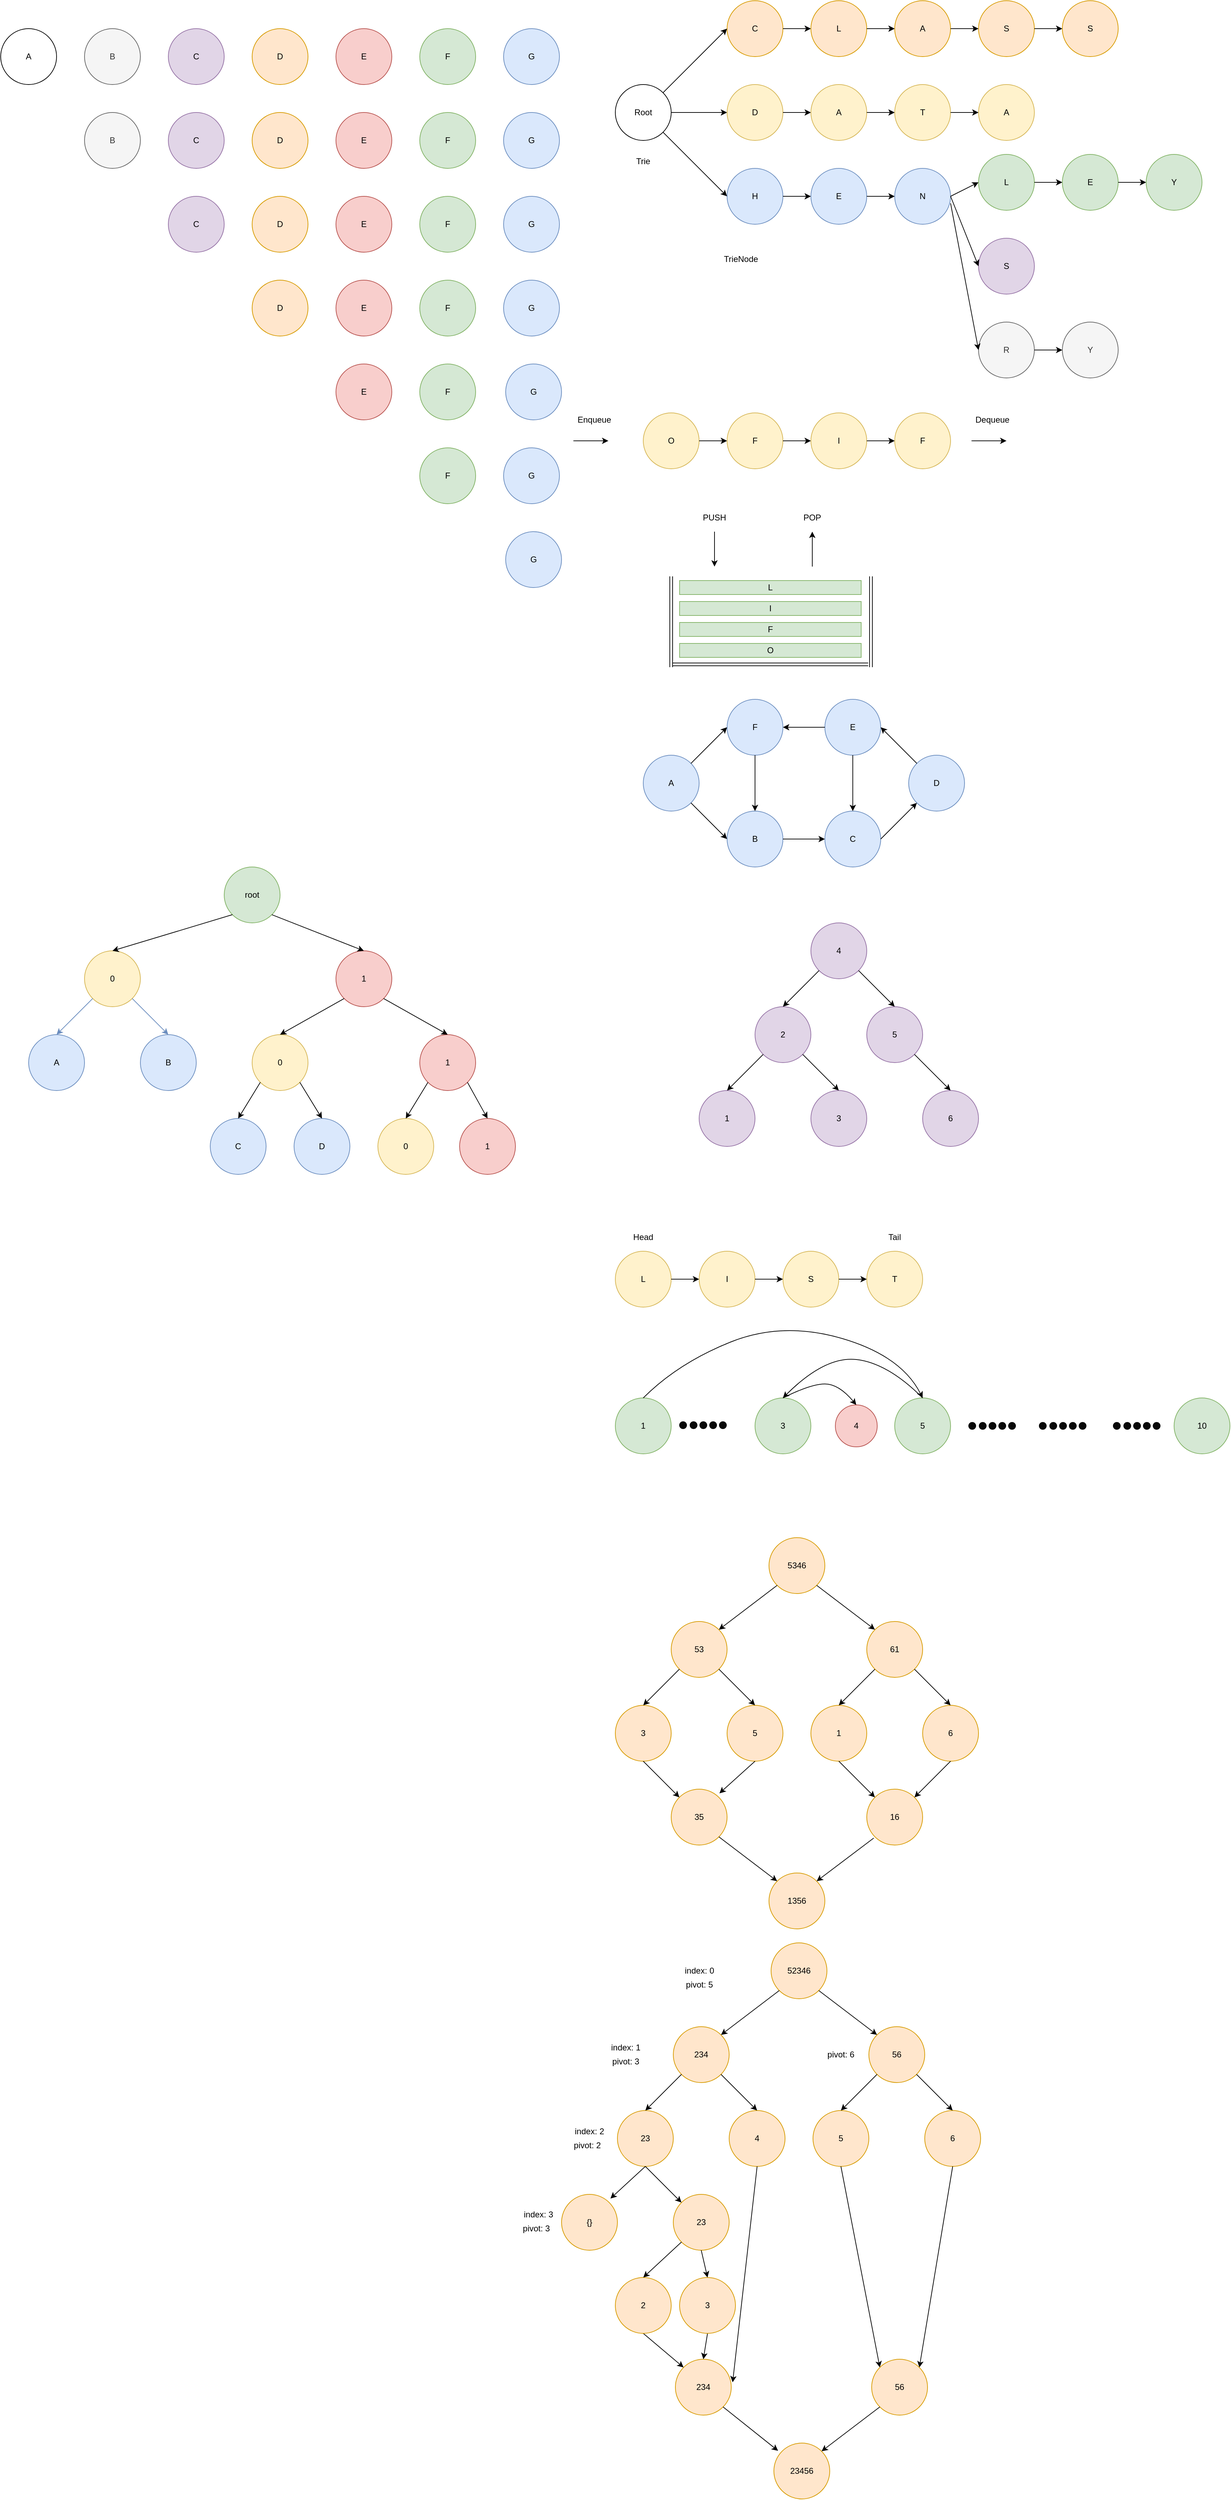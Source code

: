 <mxfile version="13.0.9" type="device"><diagram id="D3uU7aq8eid9k0qVSGsb" name="Page-1"><mxGraphModel dx="1706" dy="542" grid="1" gridSize="10" guides="1" tooltips="1" connect="1" arrows="1" fold="1" page="1" pageScale="1" pageWidth="850" pageHeight="1100" math="0" shadow="0"><root><mxCell id="0"/><mxCell id="1" parent="0"/><mxCell id="7cwIHs60_rsJULPAyPKm-1" value="Root" style="ellipse;whiteSpace=wrap;html=1;aspect=fixed;" parent="1" vertex="1"><mxGeometry x="80" y="120" width="80" height="80" as="geometry"/></mxCell><mxCell id="7cwIHs60_rsJULPAyPKm-2" value="C" style="ellipse;whiteSpace=wrap;html=1;aspect=fixed;fillColor=#ffe6cc;strokeColor=#d79b00;" parent="1" vertex="1"><mxGeometry x="240" width="80" height="80" as="geometry"/></mxCell><mxCell id="7cwIHs60_rsJULPAyPKm-3" value="D" style="ellipse;whiteSpace=wrap;html=1;aspect=fixed;fillColor=#fff2cc;strokeColor=#d6b656;" parent="1" vertex="1"><mxGeometry x="240" y="120" width="80" height="80" as="geometry"/></mxCell><mxCell id="7cwIHs60_rsJULPAyPKm-4" value="H" style="ellipse;whiteSpace=wrap;html=1;aspect=fixed;fillColor=#dae8fc;strokeColor=#6c8ebf;" parent="1" vertex="1"><mxGeometry x="240" y="240" width="80" height="80" as="geometry"/></mxCell><mxCell id="7cwIHs60_rsJULPAyPKm-5" value="Trie" style="text;html=1;strokeColor=none;fillColor=none;align=center;verticalAlign=middle;whiteSpace=wrap;rounded=0;" parent="1" vertex="1"><mxGeometry x="100" y="220" width="40" height="20" as="geometry"/></mxCell><mxCell id="7cwIHs60_rsJULPAyPKm-6" value="L" style="ellipse;whiteSpace=wrap;html=1;aspect=fixed;fillColor=#ffe6cc;strokeColor=#d79b00;" parent="1" vertex="1"><mxGeometry x="360" width="80" height="80" as="geometry"/></mxCell><mxCell id="7cwIHs60_rsJULPAyPKm-7" value="A" style="ellipse;whiteSpace=wrap;html=1;aspect=fixed;fillColor=#fff2cc;strokeColor=#d6b656;" parent="1" vertex="1"><mxGeometry x="360" y="120" width="80" height="80" as="geometry"/></mxCell><mxCell id="7cwIHs60_rsJULPAyPKm-8" value="E" style="ellipse;whiteSpace=wrap;html=1;aspect=fixed;fillColor=#dae8fc;strokeColor=#6c8ebf;" parent="1" vertex="1"><mxGeometry x="360" y="240" width="80" height="80" as="geometry"/></mxCell><mxCell id="7cwIHs60_rsJULPAyPKm-9" value="A" style="ellipse;whiteSpace=wrap;html=1;aspect=fixed;fillColor=#ffe6cc;strokeColor=#d79b00;" parent="1" vertex="1"><mxGeometry x="480" width="80" height="80" as="geometry"/></mxCell><mxCell id="7cwIHs60_rsJULPAyPKm-10" value="T" style="ellipse;whiteSpace=wrap;html=1;aspect=fixed;fillColor=#fff2cc;strokeColor=#d6b656;" parent="1" vertex="1"><mxGeometry x="480" y="120" width="80" height="80" as="geometry"/></mxCell><mxCell id="7cwIHs60_rsJULPAyPKm-11" value="N" style="ellipse;whiteSpace=wrap;html=1;aspect=fixed;fillColor=#dae8fc;strokeColor=#6c8ebf;" parent="1" vertex="1"><mxGeometry x="480" y="240" width="80" height="80" as="geometry"/></mxCell><mxCell id="7cwIHs60_rsJULPAyPKm-12" value="S" style="ellipse;whiteSpace=wrap;html=1;aspect=fixed;fillColor=#ffe6cc;strokeColor=#d79b00;" parent="1" vertex="1"><mxGeometry x="600" width="80" height="80" as="geometry"/></mxCell><mxCell id="7cwIHs60_rsJULPAyPKm-13" value="A" style="ellipse;whiteSpace=wrap;html=1;aspect=fixed;fillColor=#fff2cc;strokeColor=#d6b656;" parent="1" vertex="1"><mxGeometry x="600" y="120" width="80" height="80" as="geometry"/></mxCell><mxCell id="7cwIHs60_rsJULPAyPKm-14" value="L" style="ellipse;whiteSpace=wrap;html=1;aspect=fixed;fillColor=#d5e8d4;strokeColor=#82b366;" parent="1" vertex="1"><mxGeometry x="600" y="220" width="80" height="80" as="geometry"/></mxCell><mxCell id="7cwIHs60_rsJULPAyPKm-17" value="E" style="ellipse;whiteSpace=wrap;html=1;aspect=fixed;fillColor=#d5e8d4;strokeColor=#82b366;" parent="1" vertex="1"><mxGeometry x="720" y="220" width="80" height="80" as="geometry"/></mxCell><mxCell id="7cwIHs60_rsJULPAyPKm-18" value="S" style="ellipse;whiteSpace=wrap;html=1;aspect=fixed;fillColor=#ffe6cc;strokeColor=#d79b00;" parent="1" vertex="1"><mxGeometry x="720" width="80" height="80" as="geometry"/></mxCell><mxCell id="7cwIHs60_rsJULPAyPKm-19" value="S" style="ellipse;whiteSpace=wrap;html=1;aspect=fixed;fillColor=#e1d5e7;strokeColor=#9673a6;" parent="1" vertex="1"><mxGeometry x="600" y="340" width="80" height="80" as="geometry"/></mxCell><mxCell id="7cwIHs60_rsJULPAyPKm-21" value="TrieNode" style="text;html=1;strokeColor=none;fillColor=none;align=center;verticalAlign=middle;whiteSpace=wrap;rounded=0;" parent="1" vertex="1"><mxGeometry x="240" y="360" width="40" height="20" as="geometry"/></mxCell><mxCell id="7cwIHs60_rsJULPAyPKm-22" value="R" style="ellipse;whiteSpace=wrap;html=1;aspect=fixed;fillColor=#f5f5f5;strokeColor=#666666;fontColor=#333333;" parent="1" vertex="1"><mxGeometry x="600" y="460" width="80" height="80" as="geometry"/></mxCell><mxCell id="7cwIHs60_rsJULPAyPKm-23" value="Y" style="ellipse;whiteSpace=wrap;html=1;aspect=fixed;fillColor=#f5f5f5;strokeColor=#666666;fontColor=#333333;" parent="1" vertex="1"><mxGeometry x="720" y="460" width="80" height="80" as="geometry"/></mxCell><mxCell id="7cwIHs60_rsJULPAyPKm-26" value="Y" style="ellipse;whiteSpace=wrap;html=1;aspect=fixed;fillColor=#d5e8d4;strokeColor=#82b366;" parent="1" vertex="1"><mxGeometry x="840" y="220" width="80" height="80" as="geometry"/></mxCell><mxCell id="7cwIHs60_rsJULPAyPKm-27" value="" style="endArrow=classic;html=1;entryX=0;entryY=0.5;entryDx=0;entryDy=0;exitX=1;exitY=0.5;exitDx=0;exitDy=0;" parent="1" source="7cwIHs60_rsJULPAyPKm-1" target="7cwIHs60_rsJULPAyPKm-3" edge="1"><mxGeometry width="50" height="50" relative="1" as="geometry"><mxPoint x="140" y="340" as="sourcePoint"/><mxPoint x="190" y="290" as="targetPoint"/></mxGeometry></mxCell><mxCell id="7cwIHs60_rsJULPAyPKm-28" value="" style="endArrow=classic;html=1;entryX=0;entryY=0.5;entryDx=0;entryDy=0;" parent="1" source="7cwIHs60_rsJULPAyPKm-1" target="7cwIHs60_rsJULPAyPKm-2" edge="1"><mxGeometry width="50" height="50" relative="1" as="geometry"><mxPoint x="180" y="100" as="sourcePoint"/><mxPoint x="230" y="50" as="targetPoint"/></mxGeometry></mxCell><mxCell id="7cwIHs60_rsJULPAyPKm-29" value="" style="endArrow=classic;html=1;entryX=0;entryY=0.5;entryDx=0;entryDy=0;" parent="1" source="7cwIHs60_rsJULPAyPKm-1" target="7cwIHs60_rsJULPAyPKm-4" edge="1"><mxGeometry width="50" height="50" relative="1" as="geometry"><mxPoint x="150" y="350" as="sourcePoint"/><mxPoint x="200" y="300" as="targetPoint"/></mxGeometry></mxCell><mxCell id="7cwIHs60_rsJULPAyPKm-30" value="" style="endArrow=classic;html=1;entryX=0;entryY=0.5;entryDx=0;entryDy=0;exitX=1;exitY=0.5;exitDx=0;exitDy=0;" parent="1" source="7cwIHs60_rsJULPAyPKm-4" target="7cwIHs60_rsJULPAyPKm-8" edge="1"><mxGeometry width="50" height="50" relative="1" as="geometry"><mxPoint x="360" y="440" as="sourcePoint"/><mxPoint x="410" y="390" as="targetPoint"/></mxGeometry></mxCell><mxCell id="7cwIHs60_rsJULPAyPKm-31" value="" style="endArrow=classic;html=1;entryX=0;entryY=0.5;entryDx=0;entryDy=0;exitX=1;exitY=0.5;exitDx=0;exitDy=0;" parent="1" source="7cwIHs60_rsJULPAyPKm-2" target="7cwIHs60_rsJULPAyPKm-6" edge="1"><mxGeometry width="50" height="50" relative="1" as="geometry"><mxPoint x="310" y="140" as="sourcePoint"/><mxPoint x="360" y="90" as="targetPoint"/></mxGeometry></mxCell><mxCell id="7cwIHs60_rsJULPAyPKm-32" value="" style="endArrow=classic;html=1;entryX=0;entryY=0.5;entryDx=0;entryDy=0;" parent="1" target="7cwIHs60_rsJULPAyPKm-9" edge="1"><mxGeometry width="50" height="50" relative="1" as="geometry"><mxPoint x="440" y="40" as="sourcePoint"/><mxPoint x="370" y="50" as="targetPoint"/></mxGeometry></mxCell><mxCell id="7cwIHs60_rsJULPAyPKm-33" value="" style="endArrow=classic;html=1;entryX=0;entryY=0.5;entryDx=0;entryDy=0;exitX=1;exitY=0.5;exitDx=0;exitDy=0;" parent="1" source="7cwIHs60_rsJULPAyPKm-9" target="7cwIHs60_rsJULPAyPKm-12" edge="1"><mxGeometry width="50" height="50" relative="1" as="geometry"><mxPoint x="450" y="50" as="sourcePoint"/><mxPoint x="490" y="50" as="targetPoint"/></mxGeometry></mxCell><mxCell id="7cwIHs60_rsJULPAyPKm-34" value="" style="endArrow=classic;html=1;entryX=0;entryY=0.5;entryDx=0;entryDy=0;exitX=1;exitY=0.5;exitDx=0;exitDy=0;" parent="1" source="7cwIHs60_rsJULPAyPKm-12" target="7cwIHs60_rsJULPAyPKm-18" edge="1"><mxGeometry width="50" height="50" relative="1" as="geometry"><mxPoint x="570" y="50" as="sourcePoint"/><mxPoint x="610" y="50" as="targetPoint"/></mxGeometry></mxCell><mxCell id="7cwIHs60_rsJULPAyPKm-35" value="" style="endArrow=classic;html=1;entryX=0;entryY=0.5;entryDx=0;entryDy=0;exitX=1;exitY=0.5;exitDx=0;exitDy=0;" parent="1" source="7cwIHs60_rsJULPAyPKm-3" target="7cwIHs60_rsJULPAyPKm-7" edge="1"><mxGeometry width="50" height="50" relative="1" as="geometry"><mxPoint x="300" y="260" as="sourcePoint"/><mxPoint x="350" y="210" as="targetPoint"/></mxGeometry></mxCell><mxCell id="7cwIHs60_rsJULPAyPKm-36" value="" style="endArrow=classic;html=1;entryX=0;entryY=0.5;entryDx=0;entryDy=0;" parent="1" target="7cwIHs60_rsJULPAyPKm-10" edge="1"><mxGeometry width="50" height="50" relative="1" as="geometry"><mxPoint x="440" y="160" as="sourcePoint"/><mxPoint x="370" y="170" as="targetPoint"/></mxGeometry></mxCell><mxCell id="7cwIHs60_rsJULPAyPKm-37" value="" style="endArrow=classic;html=1;entryX=0;entryY=0.5;entryDx=0;entryDy=0;" parent="1" target="7cwIHs60_rsJULPAyPKm-13" edge="1"><mxGeometry width="50" height="50" relative="1" as="geometry"><mxPoint x="560" y="160" as="sourcePoint"/><mxPoint x="490" y="170" as="targetPoint"/></mxGeometry></mxCell><mxCell id="7cwIHs60_rsJULPAyPKm-38" value="" style="endArrow=classic;html=1;entryX=0;entryY=0.5;entryDx=0;entryDy=0;exitX=1;exitY=0.5;exitDx=0;exitDy=0;" parent="1" source="7cwIHs60_rsJULPAyPKm-11" target="7cwIHs60_rsJULPAyPKm-14" edge="1"><mxGeometry width="50" height="50" relative="1" as="geometry"><mxPoint x="570" y="170" as="sourcePoint"/><mxPoint x="610" y="170" as="targetPoint"/></mxGeometry></mxCell><mxCell id="7cwIHs60_rsJULPAyPKm-39" value="" style="endArrow=classic;html=1;entryX=0;entryY=0.5;entryDx=0;entryDy=0;exitX=1;exitY=0.5;exitDx=0;exitDy=0;" parent="1" source="7cwIHs60_rsJULPAyPKm-8" target="7cwIHs60_rsJULPAyPKm-11" edge="1"><mxGeometry width="50" height="50" relative="1" as="geometry"><mxPoint x="570" y="290" as="sourcePoint"/><mxPoint x="610" y="330" as="targetPoint"/></mxGeometry></mxCell><mxCell id="7cwIHs60_rsJULPAyPKm-40" value="" style="endArrow=classic;html=1;entryX=0;entryY=0.5;entryDx=0;entryDy=0;exitX=1;exitY=0.5;exitDx=0;exitDy=0;" parent="1" source="7cwIHs60_rsJULPAyPKm-11" target="7cwIHs60_rsJULPAyPKm-19" edge="1"><mxGeometry width="50" height="50" relative="1" as="geometry"><mxPoint x="460" y="450" as="sourcePoint"/><mxPoint x="510" y="400" as="targetPoint"/></mxGeometry></mxCell><mxCell id="7cwIHs60_rsJULPAyPKm-41" value="" style="endArrow=classic;html=1;entryX=0;entryY=0.5;entryDx=0;entryDy=0;" parent="1" target="7cwIHs60_rsJULPAyPKm-22" edge="1"><mxGeometry width="50" height="50" relative="1" as="geometry"><mxPoint x="560" y="290" as="sourcePoint"/><mxPoint x="610" y="450" as="targetPoint"/></mxGeometry></mxCell><mxCell id="7cwIHs60_rsJULPAyPKm-42" value="" style="endArrow=classic;html=1;entryX=0;entryY=0.5;entryDx=0;entryDy=0;exitX=1;exitY=0.5;exitDx=0;exitDy=0;" parent="1" source="7cwIHs60_rsJULPAyPKm-14" target="7cwIHs60_rsJULPAyPKm-17" edge="1"><mxGeometry width="50" height="50" relative="1" as="geometry"><mxPoint x="570" y="230" as="sourcePoint"/><mxPoint x="610" y="270" as="targetPoint"/></mxGeometry></mxCell><mxCell id="7cwIHs60_rsJULPAyPKm-43" value="" style="endArrow=classic;html=1;entryX=0;entryY=0.5;entryDx=0;entryDy=0;exitX=1;exitY=0.5;exitDx=0;exitDy=0;" parent="1" source="7cwIHs60_rsJULPAyPKm-17" target="7cwIHs60_rsJULPAyPKm-26" edge="1"><mxGeometry width="50" height="50" relative="1" as="geometry"><mxPoint x="690" y="270" as="sourcePoint"/><mxPoint x="730" y="270" as="targetPoint"/></mxGeometry></mxCell><mxCell id="7cwIHs60_rsJULPAyPKm-44" value="" style="endArrow=classic;html=1;entryX=0;entryY=0.5;entryDx=0;entryDy=0;exitX=1;exitY=0.5;exitDx=0;exitDy=0;" parent="1" source="7cwIHs60_rsJULPAyPKm-22" target="7cwIHs60_rsJULPAyPKm-23" edge="1"><mxGeometry width="50" height="50" relative="1" as="geometry"><mxPoint x="810" y="270" as="sourcePoint"/><mxPoint x="850" y="270" as="targetPoint"/></mxGeometry></mxCell><mxCell id="7cwIHs60_rsJULPAyPKm-45" value="O" style="ellipse;whiteSpace=wrap;html=1;aspect=fixed;fillColor=#fff2cc;strokeColor=#d6b656;" parent="1" vertex="1"><mxGeometry x="120" y="590" width="80" height="80" as="geometry"/></mxCell><mxCell id="7cwIHs60_rsJULPAyPKm-46" value="F" style="ellipse;whiteSpace=wrap;html=1;aspect=fixed;fillColor=#fff2cc;strokeColor=#d6b656;" parent="1" vertex="1"><mxGeometry x="240" y="590" width="80" height="80" as="geometry"/></mxCell><mxCell id="7cwIHs60_rsJULPAyPKm-47" value="I" style="ellipse;whiteSpace=wrap;html=1;aspect=fixed;fillColor=#fff2cc;strokeColor=#d6b656;" parent="1" vertex="1"><mxGeometry x="360" y="590" width="80" height="80" as="geometry"/></mxCell><mxCell id="7cwIHs60_rsJULPAyPKm-48" value="F" style="ellipse;whiteSpace=wrap;html=1;aspect=fixed;fillColor=#fff2cc;strokeColor=#d6b656;" parent="1" vertex="1"><mxGeometry x="480" y="590" width="80" height="80" as="geometry"/></mxCell><mxCell id="7cwIHs60_rsJULPAyPKm-49" value="" style="endArrow=classic;html=1;entryX=0;entryY=0.5;entryDx=0;entryDy=0;exitX=1;exitY=0.5;exitDx=0;exitDy=0;" parent="1" source="7cwIHs60_rsJULPAyPKm-45" target="7cwIHs60_rsJULPAyPKm-46" edge="1"><mxGeometry width="50" height="50" relative="1" as="geometry"><mxPoint x="180" y="730" as="sourcePoint"/><mxPoint x="230" y="680" as="targetPoint"/></mxGeometry></mxCell><mxCell id="7cwIHs60_rsJULPAyPKm-50" value="" style="endArrow=classic;html=1;entryX=0;entryY=0.5;entryDx=0;entryDy=0;" parent="1" target="7cwIHs60_rsJULPAyPKm-47" edge="1"><mxGeometry width="50" height="50" relative="1" as="geometry"><mxPoint x="320" y="630" as="sourcePoint"/><mxPoint x="250" y="640" as="targetPoint"/></mxGeometry></mxCell><mxCell id="7cwIHs60_rsJULPAyPKm-51" value="" style="endArrow=classic;html=1;entryX=0;entryY=0.5;entryDx=0;entryDy=0;" parent="1" target="7cwIHs60_rsJULPAyPKm-48" edge="1"><mxGeometry width="50" height="50" relative="1" as="geometry"><mxPoint x="440" y="630" as="sourcePoint"/><mxPoint x="370" y="640" as="targetPoint"/></mxGeometry></mxCell><mxCell id="7cwIHs60_rsJULPAyPKm-52" value="" style="endArrow=classic;html=1;" parent="1" edge="1"><mxGeometry width="50" height="50" relative="1" as="geometry"><mxPoint x="20" y="630" as="sourcePoint"/><mxPoint x="70" y="630" as="targetPoint"/></mxGeometry></mxCell><mxCell id="7cwIHs60_rsJULPAyPKm-53" value="Enqueue" style="text;html=1;strokeColor=none;fillColor=none;align=center;verticalAlign=middle;whiteSpace=wrap;rounded=0;" parent="1" vertex="1"><mxGeometry x="30" y="590" width="40" height="20" as="geometry"/></mxCell><mxCell id="7cwIHs60_rsJULPAyPKm-54" value="" style="endArrow=classic;html=1;" parent="1" edge="1"><mxGeometry width="50" height="50" relative="1" as="geometry"><mxPoint x="590" y="630" as="sourcePoint"/><mxPoint x="640" y="630" as="targetPoint"/></mxGeometry></mxCell><mxCell id="7cwIHs60_rsJULPAyPKm-55" value="Dequeue" style="text;html=1;strokeColor=none;fillColor=none;align=center;verticalAlign=middle;whiteSpace=wrap;rounded=0;" parent="1" vertex="1"><mxGeometry x="600" y="590" width="40" height="20" as="geometry"/></mxCell><mxCell id="7cwIHs60_rsJULPAyPKm-67" value="" style="shape=link;html=1;" parent="1" edge="1"><mxGeometry width="50" height="50" relative="1" as="geometry"><mxPoint x="160" y="954" as="sourcePoint"/><mxPoint x="160" y="824" as="targetPoint"/></mxGeometry></mxCell><mxCell id="7cwIHs60_rsJULPAyPKm-68" value="L" style="rounded=0;whiteSpace=wrap;html=1;fillColor=#d5e8d4;strokeColor=#82b366;" parent="1" vertex="1"><mxGeometry x="172" y="830" width="260" height="20" as="geometry"/></mxCell><mxCell id="7cwIHs60_rsJULPAyPKm-69" value="I" style="rounded=0;whiteSpace=wrap;html=1;fillColor=#d5e8d4;strokeColor=#82b366;" parent="1" vertex="1"><mxGeometry x="172" y="860" width="260" height="20" as="geometry"/></mxCell><mxCell id="7cwIHs60_rsJULPAyPKm-70" value="F" style="rounded=0;whiteSpace=wrap;html=1;fillColor=#d5e8d4;strokeColor=#82b366;" parent="1" vertex="1"><mxGeometry x="172" y="890" width="260" height="20" as="geometry"/></mxCell><mxCell id="7cwIHs60_rsJULPAyPKm-71" value="O" style="rounded=0;whiteSpace=wrap;html=1;fillColor=#d5e8d4;strokeColor=#82b366;" parent="1" vertex="1"><mxGeometry x="172" y="920" width="260" height="20" as="geometry"/></mxCell><mxCell id="7cwIHs60_rsJULPAyPKm-72" value="" style="shape=link;html=1;" parent="1" edge="1"><mxGeometry width="50" height="50" relative="1" as="geometry"><mxPoint x="446" y="954" as="sourcePoint"/><mxPoint x="446" y="824" as="targetPoint"/></mxGeometry></mxCell><mxCell id="7cwIHs60_rsJULPAyPKm-73" value="" style="shape=link;html=1;" parent="1" edge="1"><mxGeometry width="50" height="50" relative="1" as="geometry"><mxPoint x="162" y="950" as="sourcePoint"/><mxPoint x="442" y="950" as="targetPoint"/></mxGeometry></mxCell><mxCell id="7cwIHs60_rsJULPAyPKm-74" value="" style="endArrow=classic;html=1;" parent="1" edge="1"><mxGeometry width="50" height="50" relative="1" as="geometry"><mxPoint x="222" y="760" as="sourcePoint"/><mxPoint x="222" y="810" as="targetPoint"/></mxGeometry></mxCell><mxCell id="7cwIHs60_rsJULPAyPKm-75" value="" style="endArrow=classic;html=1;" parent="1" edge="1"><mxGeometry width="50" height="50" relative="1" as="geometry"><mxPoint x="362" y="810" as="sourcePoint"/><mxPoint x="362" y="760" as="targetPoint"/></mxGeometry></mxCell><mxCell id="7cwIHs60_rsJULPAyPKm-76" value="PUSH" style="text;html=1;strokeColor=none;fillColor=none;align=center;verticalAlign=middle;whiteSpace=wrap;rounded=0;" parent="1" vertex="1"><mxGeometry x="202" y="730" width="40" height="20" as="geometry"/></mxCell><mxCell id="7cwIHs60_rsJULPAyPKm-77" value="POP" style="text;html=1;strokeColor=none;fillColor=none;align=center;verticalAlign=middle;whiteSpace=wrap;rounded=0;" parent="1" vertex="1"><mxGeometry x="342" y="730" width="40" height="20" as="geometry"/></mxCell><mxCell id="7cwIHs60_rsJULPAyPKm-78" value="A" style="ellipse;whiteSpace=wrap;html=1;aspect=fixed;fillColor=#dae8fc;strokeColor=#6c8ebf;" parent="1" vertex="1"><mxGeometry x="120" y="1080" width="80" height="80" as="geometry"/></mxCell><mxCell id="7cwIHs60_rsJULPAyPKm-79" value="F" style="ellipse;whiteSpace=wrap;html=1;aspect=fixed;fillColor=#dae8fc;strokeColor=#6c8ebf;" parent="1" vertex="1"><mxGeometry x="240" y="1000" width="80" height="80" as="geometry"/></mxCell><mxCell id="7cwIHs60_rsJULPAyPKm-80" value="B" style="ellipse;whiteSpace=wrap;html=1;aspect=fixed;fillColor=#dae8fc;strokeColor=#6c8ebf;" parent="1" vertex="1"><mxGeometry x="240" y="1160" width="80" height="80" as="geometry"/></mxCell><mxCell id="7cwIHs60_rsJULPAyPKm-81" value="E" style="ellipse;whiteSpace=wrap;html=1;aspect=fixed;fillColor=#dae8fc;strokeColor=#6c8ebf;" parent="1" vertex="1"><mxGeometry x="380" y="1000" width="80" height="80" as="geometry"/></mxCell><mxCell id="7cwIHs60_rsJULPAyPKm-82" value="C" style="ellipse;whiteSpace=wrap;html=1;aspect=fixed;fillColor=#dae8fc;strokeColor=#6c8ebf;" parent="1" vertex="1"><mxGeometry x="380" y="1160" width="80" height="80" as="geometry"/></mxCell><mxCell id="7cwIHs60_rsJULPAyPKm-83" value="D" style="ellipse;whiteSpace=wrap;html=1;aspect=fixed;fillColor=#dae8fc;strokeColor=#6c8ebf;" parent="1" vertex="1"><mxGeometry x="500" y="1080" width="80" height="80" as="geometry"/></mxCell><mxCell id="7cwIHs60_rsJULPAyPKm-84" value="" style="endArrow=classic;html=1;entryX=0;entryY=0.5;entryDx=0;entryDy=0;exitX=1;exitY=0;exitDx=0;exitDy=0;" parent="1" source="7cwIHs60_rsJULPAyPKm-78" target="7cwIHs60_rsJULPAyPKm-79" edge="1"><mxGeometry width="50" height="50" relative="1" as="geometry"><mxPoint x="100" y="1070" as="sourcePoint"/><mxPoint x="150" y="1020" as="targetPoint"/></mxGeometry></mxCell><mxCell id="7cwIHs60_rsJULPAyPKm-85" value="" style="endArrow=classic;html=1;entryX=0;entryY=0.5;entryDx=0;entryDy=0;" parent="1" source="7cwIHs60_rsJULPAyPKm-78" target="7cwIHs60_rsJULPAyPKm-80" edge="1"><mxGeometry width="50" height="50" relative="1" as="geometry"><mxPoint x="70" y="1240" as="sourcePoint"/><mxPoint x="120" y="1190" as="targetPoint"/></mxGeometry></mxCell><mxCell id="7cwIHs60_rsJULPAyPKm-87" value="" style="endArrow=classic;html=1;entryX=0;entryY=0.5;entryDx=0;entryDy=0;exitX=1;exitY=0.5;exitDx=0;exitDy=0;" parent="1" source="7cwIHs60_rsJULPAyPKm-80" target="7cwIHs60_rsJULPAyPKm-82" edge="1"><mxGeometry width="50" height="50" relative="1" as="geometry"><mxPoint x="310" y="1160" as="sourcePoint"/><mxPoint x="360" y="1110" as="targetPoint"/></mxGeometry></mxCell><mxCell id="7cwIHs60_rsJULPAyPKm-88" value="" style="endArrow=classic;html=1;entryX=0.5;entryY=0;entryDx=0;entryDy=0;exitX=0.5;exitY=1;exitDx=0;exitDy=0;" parent="1" source="7cwIHs60_rsJULPAyPKm-81" target="7cwIHs60_rsJULPAyPKm-82" edge="1"><mxGeometry width="50" height="50" relative="1" as="geometry"><mxPoint x="300" y="1140" as="sourcePoint"/><mxPoint x="350" y="1090" as="targetPoint"/></mxGeometry></mxCell><mxCell id="7cwIHs60_rsJULPAyPKm-89" value="" style="endArrow=classic;html=1;entryX=0.5;entryY=0;entryDx=0;entryDy=0;exitX=0.5;exitY=1;exitDx=0;exitDy=0;" parent="1" source="7cwIHs60_rsJULPAyPKm-79" target="7cwIHs60_rsJULPAyPKm-80" edge="1"><mxGeometry width="50" height="50" relative="1" as="geometry"><mxPoint x="220" y="1150" as="sourcePoint"/><mxPoint x="270" y="1100" as="targetPoint"/></mxGeometry></mxCell><mxCell id="7cwIHs60_rsJULPAyPKm-91" value="" style="endArrow=classic;html=1;entryX=0;entryY=1;entryDx=0;entryDy=0;exitX=1;exitY=0.5;exitDx=0;exitDy=0;" parent="1" source="7cwIHs60_rsJULPAyPKm-82" target="7cwIHs60_rsJULPAyPKm-83" edge="1"><mxGeometry width="50" height="50" relative="1" as="geometry"><mxPoint x="480" y="1240" as="sourcePoint"/><mxPoint x="530" y="1190" as="targetPoint"/></mxGeometry></mxCell><mxCell id="7cwIHs60_rsJULPAyPKm-92" value="" style="endArrow=classic;html=1;exitX=0;exitY=0;exitDx=0;exitDy=0;entryX=1;entryY=0.5;entryDx=0;entryDy=0;" parent="1" source="7cwIHs60_rsJULPAyPKm-83" target="7cwIHs60_rsJULPAyPKm-81" edge="1"><mxGeometry width="50" height="50" relative="1" as="geometry"><mxPoint x="520" y="1020" as="sourcePoint"/><mxPoint x="570" y="970" as="targetPoint"/></mxGeometry></mxCell><mxCell id="7cwIHs60_rsJULPAyPKm-93" value="" style="endArrow=classic;html=1;exitX=0;exitY=0.5;exitDx=0;exitDy=0;entryX=1;entryY=0.5;entryDx=0;entryDy=0;" parent="1" source="7cwIHs60_rsJULPAyPKm-81" target="7cwIHs60_rsJULPAyPKm-79" edge="1"><mxGeometry width="50" height="50" relative="1" as="geometry"><mxPoint x="330" y="1150" as="sourcePoint"/><mxPoint x="380" y="1100" as="targetPoint"/></mxGeometry></mxCell><mxCell id="7cwIHs60_rsJULPAyPKm-94" value="4" style="ellipse;whiteSpace=wrap;html=1;aspect=fixed;fillColor=#e1d5e7;strokeColor=#9673a6;" parent="1" vertex="1"><mxGeometry x="360" y="1320" width="80" height="80" as="geometry"/></mxCell><mxCell id="7cwIHs60_rsJULPAyPKm-95" value="2" style="ellipse;whiteSpace=wrap;html=1;aspect=fixed;fillColor=#e1d5e7;strokeColor=#9673a6;" parent="1" vertex="1"><mxGeometry x="280" y="1440" width="80" height="80" as="geometry"/></mxCell><mxCell id="7cwIHs60_rsJULPAyPKm-96" value="5" style="ellipse;whiteSpace=wrap;html=1;aspect=fixed;fillColor=#e1d5e7;strokeColor=#9673a6;" parent="1" vertex="1"><mxGeometry x="440" y="1440" width="80" height="80" as="geometry"/></mxCell><mxCell id="7cwIHs60_rsJULPAyPKm-97" value="1" style="ellipse;whiteSpace=wrap;html=1;aspect=fixed;fillColor=#e1d5e7;strokeColor=#9673a6;" parent="1" vertex="1"><mxGeometry x="200" y="1560" width="80" height="80" as="geometry"/></mxCell><mxCell id="7cwIHs60_rsJULPAyPKm-98" value="3" style="ellipse;whiteSpace=wrap;html=1;aspect=fixed;fillColor=#e1d5e7;strokeColor=#9673a6;" parent="1" vertex="1"><mxGeometry x="360" y="1560" width="80" height="80" as="geometry"/></mxCell><mxCell id="7cwIHs60_rsJULPAyPKm-99" value="6" style="ellipse;whiteSpace=wrap;html=1;aspect=fixed;fillColor=#e1d5e7;strokeColor=#9673a6;" parent="1" vertex="1"><mxGeometry x="520" y="1560" width="80" height="80" as="geometry"/></mxCell><mxCell id="7cwIHs60_rsJULPAyPKm-100" value="" style="endArrow=classic;html=1;exitX=0;exitY=1;exitDx=0;exitDy=0;entryX=0.5;entryY=0;entryDx=0;entryDy=0;" parent="1" source="7cwIHs60_rsJULPAyPKm-94" target="7cwIHs60_rsJULPAyPKm-95" edge="1"><mxGeometry width="50" height="50" relative="1" as="geometry"><mxPoint x="130" y="1410" as="sourcePoint"/><mxPoint x="180" y="1360" as="targetPoint"/></mxGeometry></mxCell><mxCell id="7cwIHs60_rsJULPAyPKm-101" value="" style="endArrow=classic;html=1;exitX=0;exitY=1;exitDx=0;exitDy=0;entryX=0.5;entryY=0;entryDx=0;entryDy=0;" parent="1" source="7cwIHs60_rsJULPAyPKm-95" target="7cwIHs60_rsJULPAyPKm-97" edge="1"><mxGeometry width="50" height="50" relative="1" as="geometry"><mxPoint x="381.716" y="1398.284" as="sourcePoint"/><mxPoint x="330" y="1450" as="targetPoint"/></mxGeometry></mxCell><mxCell id="7cwIHs60_rsJULPAyPKm-102" value="" style="endArrow=classic;html=1;exitX=1;exitY=1;exitDx=0;exitDy=0;entryX=0.5;entryY=0;entryDx=0;entryDy=0;" parent="1" source="7cwIHs60_rsJULPAyPKm-94" target="7cwIHs60_rsJULPAyPKm-96" edge="1"><mxGeometry width="50" height="50" relative="1" as="geometry"><mxPoint x="510" y="1380" as="sourcePoint"/><mxPoint x="560" y="1330" as="targetPoint"/></mxGeometry></mxCell><mxCell id="7cwIHs60_rsJULPAyPKm-103" value="" style="endArrow=classic;html=1;exitX=1;exitY=1;exitDx=0;exitDy=0;entryX=0.5;entryY=0;entryDx=0;entryDy=0;" parent="1" source="7cwIHs60_rsJULPAyPKm-96" target="7cwIHs60_rsJULPAyPKm-99" edge="1"><mxGeometry width="50" height="50" relative="1" as="geometry"><mxPoint x="438.284" y="1398.284" as="sourcePoint"/><mxPoint x="490" y="1450" as="targetPoint"/></mxGeometry></mxCell><mxCell id="7cwIHs60_rsJULPAyPKm-105" value="" style="endArrow=classic;html=1;exitX=1;exitY=1;exitDx=0;exitDy=0;" parent="1" source="7cwIHs60_rsJULPAyPKm-95" edge="1"><mxGeometry width="50" height="50" relative="1" as="geometry"><mxPoint x="461.716" y="1518.284" as="sourcePoint"/><mxPoint x="400" y="1560" as="targetPoint"/></mxGeometry></mxCell><mxCell id="7cwIHs60_rsJULPAyPKm-106" value="L" style="ellipse;whiteSpace=wrap;html=1;aspect=fixed;fillColor=#fff2cc;strokeColor=#d6b656;" parent="1" vertex="1"><mxGeometry x="80" y="1790" width="80" height="80" as="geometry"/></mxCell><mxCell id="7cwIHs60_rsJULPAyPKm-107" value="I" style="ellipse;whiteSpace=wrap;html=1;aspect=fixed;fillColor=#fff2cc;strokeColor=#d6b656;" parent="1" vertex="1"><mxGeometry x="200" y="1790" width="80" height="80" as="geometry"/></mxCell><mxCell id="7cwIHs60_rsJULPAyPKm-108" value="S" style="ellipse;whiteSpace=wrap;html=1;aspect=fixed;fillColor=#fff2cc;strokeColor=#d6b656;" parent="1" vertex="1"><mxGeometry x="320" y="1790" width="80" height="80" as="geometry"/></mxCell><mxCell id="7cwIHs60_rsJULPAyPKm-109" value="T" style="ellipse;whiteSpace=wrap;html=1;aspect=fixed;fillColor=#fff2cc;strokeColor=#d6b656;" parent="1" vertex="1"><mxGeometry x="440" y="1790" width="80" height="80" as="geometry"/></mxCell><mxCell id="7cwIHs60_rsJULPAyPKm-110" value="" style="endArrow=classic;html=1;entryX=0;entryY=0.5;entryDx=0;entryDy=0;exitX=1;exitY=0.5;exitDx=0;exitDy=0;" parent="1" source="7cwIHs60_rsJULPAyPKm-106" target="7cwIHs60_rsJULPAyPKm-107" edge="1"><mxGeometry width="50" height="50" relative="1" as="geometry"><mxPoint x="140" y="1930" as="sourcePoint"/><mxPoint x="190" y="1880" as="targetPoint"/></mxGeometry></mxCell><mxCell id="7cwIHs60_rsJULPAyPKm-111" value="" style="endArrow=classic;html=1;entryX=0;entryY=0.5;entryDx=0;entryDy=0;" parent="1" target="7cwIHs60_rsJULPAyPKm-108" edge="1"><mxGeometry width="50" height="50" relative="1" as="geometry"><mxPoint x="280" y="1830" as="sourcePoint"/><mxPoint x="210" y="1840" as="targetPoint"/></mxGeometry></mxCell><mxCell id="7cwIHs60_rsJULPAyPKm-112" value="" style="endArrow=classic;html=1;entryX=0;entryY=0.5;entryDx=0;entryDy=0;" parent="1" target="7cwIHs60_rsJULPAyPKm-109" edge="1"><mxGeometry width="50" height="50" relative="1" as="geometry"><mxPoint x="400" y="1830" as="sourcePoint"/><mxPoint x="330" y="1840" as="targetPoint"/></mxGeometry></mxCell><mxCell id="7cwIHs60_rsJULPAyPKm-113" value="Head" style="text;html=1;strokeColor=none;fillColor=none;align=center;verticalAlign=middle;whiteSpace=wrap;rounded=0;" parent="1" vertex="1"><mxGeometry x="100" y="1760" width="40" height="20" as="geometry"/></mxCell><mxCell id="7cwIHs60_rsJULPAyPKm-114" value="Tail" style="text;html=1;strokeColor=none;fillColor=none;align=center;verticalAlign=middle;whiteSpace=wrap;rounded=0;" parent="1" vertex="1"><mxGeometry x="460" y="1760" width="40" height="20" as="geometry"/></mxCell><mxCell id="7cwIHs60_rsJULPAyPKm-115" value="1" style="ellipse;whiteSpace=wrap;html=1;aspect=fixed;fillColor=#d5e8d4;strokeColor=#82b366;" parent="1" vertex="1"><mxGeometry x="80" y="2000" width="80" height="80" as="geometry"/></mxCell><mxCell id="7cwIHs60_rsJULPAyPKm-116" value="3" style="ellipse;whiteSpace=wrap;html=1;aspect=fixed;fillColor=#d5e8d4;strokeColor=#82b366;" parent="1" vertex="1"><mxGeometry x="280" y="2000" width="80" height="80" as="geometry"/></mxCell><mxCell id="7cwIHs60_rsJULPAyPKm-117" value="5" style="ellipse;whiteSpace=wrap;html=1;aspect=fixed;fillColor=#d5e8d4;strokeColor=#82b366;" parent="1" vertex="1"><mxGeometry x="480" y="2000" width="80" height="80" as="geometry"/></mxCell><mxCell id="7cwIHs60_rsJULPAyPKm-118" value="" style="curved=1;endArrow=classic;html=1;exitX=0.5;exitY=0;exitDx=0;exitDy=0;entryX=0.5;entryY=0;entryDx=0;entryDy=0;" parent="1" source="7cwIHs60_rsJULPAyPKm-115" target="7cwIHs60_rsJULPAyPKm-117" edge="1"><mxGeometry width="50" height="50" relative="1" as="geometry"><mxPoint x="120" y="1980" as="sourcePoint"/><mxPoint x="170" y="1930" as="targetPoint"/><Array as="points"><mxPoint x="170" y="1950"/><mxPoint x="320" y="1890"/><mxPoint x="490" y="1940"/></Array></mxGeometry></mxCell><mxCell id="7cwIHs60_rsJULPAyPKm-120" value="10" style="ellipse;whiteSpace=wrap;html=1;aspect=fixed;fillColor=#d5e8d4;strokeColor=#82b366;" parent="1" vertex="1"><mxGeometry x="880" y="2000" width="80" height="80" as="geometry"/></mxCell><mxCell id="7cwIHs60_rsJULPAyPKm-121" value="" style="curved=1;endArrow=classic;html=1;exitX=0.5;exitY=0;exitDx=0;exitDy=0;entryX=0.5;entryY=0;entryDx=0;entryDy=0;" parent="1" source="7cwIHs60_rsJULPAyPKm-117" target="7cwIHs60_rsJULPAyPKm-116" edge="1"><mxGeometry width="50" height="50" relative="1" as="geometry"><mxPoint x="410" y="2040" as="sourcePoint"/><mxPoint x="460" y="1990" as="targetPoint"/><Array as="points"><mxPoint x="470" y="1950"/><mxPoint x="380" y="1940"/></Array></mxGeometry></mxCell><mxCell id="7cwIHs60_rsJULPAyPKm-122" value="4" style="ellipse;whiteSpace=wrap;html=1;aspect=fixed;fillColor=#f8cecc;strokeColor=#b85450;" parent="1" vertex="1"><mxGeometry x="395" y="2010" width="60" height="60" as="geometry"/></mxCell><mxCell id="7cwIHs60_rsJULPAyPKm-124" value="" style="curved=1;endArrow=classic;html=1;entryX=0.5;entryY=0;entryDx=0;entryDy=0;exitX=0.5;exitY=0;exitDx=0;exitDy=0;" parent="1" source="7cwIHs60_rsJULPAyPKm-116" target="7cwIHs60_rsJULPAyPKm-122" edge="1"><mxGeometry width="50" height="50" relative="1" as="geometry"><mxPoint x="300" y="2150" as="sourcePoint"/><mxPoint x="350" y="2100" as="targetPoint"/><Array as="points"><mxPoint x="360" y="1980"/><mxPoint x="400" y="1980"/></Array></mxGeometry></mxCell><mxCell id="7cwIHs60_rsJULPAyPKm-132" value="5346" style="ellipse;whiteSpace=wrap;html=1;aspect=fixed;fillColor=#ffe6cc;strokeColor=#d79b00;" parent="1" vertex="1"><mxGeometry x="300" y="2200" width="80" height="80" as="geometry"/></mxCell><mxCell id="7cwIHs60_rsJULPAyPKm-133" value="53" style="ellipse;whiteSpace=wrap;html=1;aspect=fixed;fillColor=#ffe6cc;strokeColor=#d79b00;" parent="1" vertex="1"><mxGeometry x="160" y="2320" width="80" height="80" as="geometry"/></mxCell><mxCell id="7cwIHs60_rsJULPAyPKm-134" value="61" style="ellipse;whiteSpace=wrap;html=1;aspect=fixed;fillColor=#ffe6cc;strokeColor=#d79b00;" parent="1" vertex="1"><mxGeometry x="440" y="2320" width="80" height="80" as="geometry"/></mxCell><mxCell id="7cwIHs60_rsJULPAyPKm-135" value="1" style="ellipse;whiteSpace=wrap;html=1;aspect=fixed;fillColor=#ffe6cc;strokeColor=#d79b00;" parent="1" vertex="1"><mxGeometry x="360" y="2440" width="80" height="80" as="geometry"/></mxCell><mxCell id="7cwIHs60_rsJULPAyPKm-136" value="6" style="ellipse;whiteSpace=wrap;html=1;aspect=fixed;fillColor=#ffe6cc;strokeColor=#d79b00;" parent="1" vertex="1"><mxGeometry x="520" y="2440" width="80" height="80" as="geometry"/></mxCell><mxCell id="7cwIHs60_rsJULPAyPKm-137" value="3" style="ellipse;whiteSpace=wrap;html=1;aspect=fixed;fillColor=#ffe6cc;strokeColor=#d79b00;" parent="1" vertex="1"><mxGeometry x="80" y="2440" width="80" height="80" as="geometry"/></mxCell><mxCell id="7cwIHs60_rsJULPAyPKm-138" value="5" style="ellipse;whiteSpace=wrap;html=1;aspect=fixed;fillColor=#ffe6cc;strokeColor=#d79b00;" parent="1" vertex="1"><mxGeometry x="240" y="2440" width="80" height="80" as="geometry"/></mxCell><mxCell id="7cwIHs60_rsJULPAyPKm-139" value="35" style="ellipse;whiteSpace=wrap;html=1;aspect=fixed;fillColor=#ffe6cc;strokeColor=#d79b00;" parent="1" vertex="1"><mxGeometry x="160" y="2560" width="80" height="80" as="geometry"/></mxCell><mxCell id="7cwIHs60_rsJULPAyPKm-140" value="16" style="ellipse;whiteSpace=wrap;html=1;aspect=fixed;fillColor=#ffe6cc;strokeColor=#d79b00;" parent="1" vertex="1"><mxGeometry x="440" y="2560" width="80" height="80" as="geometry"/></mxCell><mxCell id="7cwIHs60_rsJULPAyPKm-141" value="1356" style="ellipse;whiteSpace=wrap;html=1;aspect=fixed;fillColor=#ffe6cc;strokeColor=#d79b00;" parent="1" vertex="1"><mxGeometry x="300" y="2680" width="80" height="80" as="geometry"/></mxCell><mxCell id="7cwIHs60_rsJULPAyPKm-142" value="" style="endArrow=classic;html=1;exitX=1;exitY=1;exitDx=0;exitDy=0;entryX=0;entryY=0;entryDx=0;entryDy=0;" parent="1" source="7cwIHs60_rsJULPAyPKm-132" target="7cwIHs60_rsJULPAyPKm-134" edge="1"><mxGeometry width="50" height="50" relative="1" as="geometry"><mxPoint x="400" y="2280" as="sourcePoint"/><mxPoint x="450" y="2230" as="targetPoint"/></mxGeometry></mxCell><mxCell id="7cwIHs60_rsJULPAyPKm-143" value="" style="endArrow=classic;html=1;exitX=1;exitY=1;exitDx=0;exitDy=0;entryX=0.5;entryY=0;entryDx=0;entryDy=0;" parent="1" source="7cwIHs60_rsJULPAyPKm-134" target="7cwIHs60_rsJULPAyPKm-136" edge="1"><mxGeometry width="50" height="50" relative="1" as="geometry"><mxPoint x="378.284" y="2278.284" as="sourcePoint"/><mxPoint x="461.716" y="2341.716" as="targetPoint"/></mxGeometry></mxCell><mxCell id="7cwIHs60_rsJULPAyPKm-144" value="" style="endArrow=classic;html=1;exitX=0.5;exitY=1;exitDx=0;exitDy=0;entryX=1;entryY=0;entryDx=0;entryDy=0;" parent="1" source="7cwIHs60_rsJULPAyPKm-136" target="7cwIHs60_rsJULPAyPKm-140" edge="1"><mxGeometry width="50" height="50" relative="1" as="geometry"><mxPoint x="518.284" y="2398.284" as="sourcePoint"/><mxPoint x="570" y="2450" as="targetPoint"/></mxGeometry></mxCell><mxCell id="7cwIHs60_rsJULPAyPKm-145" value="" style="endArrow=classic;html=1;entryX=1;entryY=0;entryDx=0;entryDy=0;" parent="1" target="7cwIHs60_rsJULPAyPKm-141" edge="1"><mxGeometry width="50" height="50" relative="1" as="geometry"><mxPoint x="450" y="2630" as="sourcePoint"/><mxPoint x="518.284" y="2581.716" as="targetPoint"/></mxGeometry></mxCell><mxCell id="7cwIHs60_rsJULPAyPKm-146" value="" style="endArrow=classic;html=1;exitX=0;exitY=1;exitDx=0;exitDy=0;entryX=0.5;entryY=0;entryDx=0;entryDy=0;" parent="1" source="7cwIHs60_rsJULPAyPKm-134" target="7cwIHs60_rsJULPAyPKm-135" edge="1"><mxGeometry width="50" height="50" relative="1" as="geometry"><mxPoint x="518.284" y="2398.284" as="sourcePoint"/><mxPoint x="570" y="2450" as="targetPoint"/></mxGeometry></mxCell><mxCell id="7cwIHs60_rsJULPAyPKm-147" value="" style="endArrow=classic;html=1;exitX=1;exitY=1;exitDx=0;exitDy=0;entryX=0.5;entryY=0;entryDx=0;entryDy=0;" parent="1" source="7cwIHs60_rsJULPAyPKm-133" target="7cwIHs60_rsJULPAyPKm-138" edge="1"><mxGeometry width="50" height="50" relative="1" as="geometry"><mxPoint x="461.716" y="2398.284" as="sourcePoint"/><mxPoint x="410" y="2450" as="targetPoint"/></mxGeometry></mxCell><mxCell id="7cwIHs60_rsJULPAyPKm-148" value="" style="endArrow=classic;html=1;entryX=0.5;entryY=0;entryDx=0;entryDy=0;" parent="1" source="7cwIHs60_rsJULPAyPKm-133" target="7cwIHs60_rsJULPAyPKm-137" edge="1"><mxGeometry width="50" height="50" relative="1" as="geometry"><mxPoint x="238.284" y="2398.284" as="sourcePoint"/><mxPoint x="290" y="2450" as="targetPoint"/></mxGeometry></mxCell><mxCell id="7cwIHs60_rsJULPAyPKm-149" value="" style="endArrow=classic;html=1;entryX=0;entryY=0;entryDx=0;entryDy=0;exitX=0.5;exitY=1;exitDx=0;exitDy=0;" parent="1" source="7cwIHs60_rsJULPAyPKm-137" target="7cwIHs60_rsJULPAyPKm-139" edge="1"><mxGeometry width="50" height="50" relative="1" as="geometry"><mxPoint x="181.716" y="2398.284" as="sourcePoint"/><mxPoint x="130" y="2450" as="targetPoint"/></mxGeometry></mxCell><mxCell id="7cwIHs60_rsJULPAyPKm-150" value="" style="endArrow=classic;html=1;entryX=0.863;entryY=0.075;entryDx=0;entryDy=0;exitX=0.5;exitY=1;exitDx=0;exitDy=0;entryPerimeter=0;" parent="1" source="7cwIHs60_rsJULPAyPKm-138" target="7cwIHs60_rsJULPAyPKm-139" edge="1"><mxGeometry width="50" height="50" relative="1" as="geometry"><mxPoint x="130" y="2530" as="sourcePoint"/><mxPoint x="181.716" y="2581.716" as="targetPoint"/></mxGeometry></mxCell><mxCell id="7cwIHs60_rsJULPAyPKm-151" value="" style="endArrow=classic;html=1;entryX=0;entryY=0;entryDx=0;entryDy=0;exitX=0.5;exitY=1;exitDx=0;exitDy=0;" parent="1" source="7cwIHs60_rsJULPAyPKm-135" target="7cwIHs60_rsJULPAyPKm-140" edge="1"><mxGeometry width="50" height="50" relative="1" as="geometry"><mxPoint x="290" y="2530" as="sourcePoint"/><mxPoint x="239.04" y="2576" as="targetPoint"/></mxGeometry></mxCell><mxCell id="7cwIHs60_rsJULPAyPKm-152" value="" style="endArrow=classic;html=1;entryX=0;entryY=0;entryDx=0;entryDy=0;exitX=1;exitY=1;exitDx=0;exitDy=0;" parent="1" source="7cwIHs60_rsJULPAyPKm-139" target="7cwIHs60_rsJULPAyPKm-141" edge="1"><mxGeometry width="50" height="50" relative="1" as="geometry"><mxPoint x="410" y="2530" as="sourcePoint"/><mxPoint x="461.716" y="2581.716" as="targetPoint"/></mxGeometry></mxCell><mxCell id="7cwIHs60_rsJULPAyPKm-153" value="" style="endArrow=classic;html=1;entryX=1;entryY=0;entryDx=0;entryDy=0;exitX=0;exitY=1;exitDx=0;exitDy=0;" parent="1" source="7cwIHs60_rsJULPAyPKm-132" target="7cwIHs60_rsJULPAyPKm-133" edge="1"><mxGeometry width="50" height="50" relative="1" as="geometry"><mxPoint x="238.284" y="2638.284" as="sourcePoint"/><mxPoint x="321.716" y="2701.716" as="targetPoint"/></mxGeometry></mxCell><mxCell id="7cwIHs60_rsJULPAyPKm-154" value="" style="ellipse;whiteSpace=wrap;html=1;aspect=fixed;fillColor=#080808;" parent="1" vertex="1"><mxGeometry x="172" y="2034" width="10" height="10" as="geometry"/></mxCell><mxCell id="7cwIHs60_rsJULPAyPKm-155" value="" style="ellipse;whiteSpace=wrap;html=1;aspect=fixed;fillColor=#080808;" parent="1" vertex="1"><mxGeometry x="187" y="2034" width="10" height="10" as="geometry"/></mxCell><mxCell id="7cwIHs60_rsJULPAyPKm-156" value="" style="ellipse;whiteSpace=wrap;html=1;aspect=fixed;fillColor=#080808;" parent="1" vertex="1"><mxGeometry x="201" y="2034" width="10" height="10" as="geometry"/></mxCell><mxCell id="7cwIHs60_rsJULPAyPKm-158" value="" style="ellipse;whiteSpace=wrap;html=1;aspect=fixed;fillColor=#080808;" parent="1" vertex="1"><mxGeometry x="215" y="2034" width="10" height="10" as="geometry"/></mxCell><mxCell id="7cwIHs60_rsJULPAyPKm-159" value="" style="ellipse;whiteSpace=wrap;html=1;aspect=fixed;fillColor=#080808;" parent="1" vertex="1"><mxGeometry x="229" y="2034" width="10" height="10" as="geometry"/></mxCell><mxCell id="7cwIHs60_rsJULPAyPKm-165" value="" style="group" parent="1" vertex="1" connectable="0"><mxGeometry x="586" y="2035" width="67" height="10" as="geometry"/></mxCell><mxCell id="7cwIHs60_rsJULPAyPKm-160" value="" style="ellipse;whiteSpace=wrap;html=1;aspect=fixed;fillColor=#080808;" parent="7cwIHs60_rsJULPAyPKm-165" vertex="1"><mxGeometry width="10" height="10" as="geometry"/></mxCell><mxCell id="7cwIHs60_rsJULPAyPKm-161" value="" style="ellipse;whiteSpace=wrap;html=1;aspect=fixed;fillColor=#080808;" parent="7cwIHs60_rsJULPAyPKm-165" vertex="1"><mxGeometry x="15" width="10" height="10" as="geometry"/></mxCell><mxCell id="7cwIHs60_rsJULPAyPKm-162" value="" style="ellipse;whiteSpace=wrap;html=1;aspect=fixed;fillColor=#080808;" parent="7cwIHs60_rsJULPAyPKm-165" vertex="1"><mxGeometry x="29" width="10" height="10" as="geometry"/></mxCell><mxCell id="7cwIHs60_rsJULPAyPKm-163" value="" style="ellipse;whiteSpace=wrap;html=1;aspect=fixed;fillColor=#080808;" parent="7cwIHs60_rsJULPAyPKm-165" vertex="1"><mxGeometry x="43" width="10" height="10" as="geometry"/></mxCell><mxCell id="7cwIHs60_rsJULPAyPKm-164" value="" style="ellipse;whiteSpace=wrap;html=1;aspect=fixed;fillColor=#080808;" parent="7cwIHs60_rsJULPAyPKm-165" vertex="1"><mxGeometry x="57" width="10" height="10" as="geometry"/></mxCell><mxCell id="7cwIHs60_rsJULPAyPKm-167" value="" style="group" parent="1" vertex="1" connectable="0"><mxGeometry x="687" y="2035" width="67" height="10" as="geometry"/></mxCell><mxCell id="7cwIHs60_rsJULPAyPKm-168" value="" style="ellipse;whiteSpace=wrap;html=1;aspect=fixed;fillColor=#080808;" parent="7cwIHs60_rsJULPAyPKm-167" vertex="1"><mxGeometry width="10" height="10" as="geometry"/></mxCell><mxCell id="7cwIHs60_rsJULPAyPKm-169" value="" style="ellipse;whiteSpace=wrap;html=1;aspect=fixed;fillColor=#080808;" parent="7cwIHs60_rsJULPAyPKm-167" vertex="1"><mxGeometry x="15" width="10" height="10" as="geometry"/></mxCell><mxCell id="7cwIHs60_rsJULPAyPKm-170" value="" style="ellipse;whiteSpace=wrap;html=1;aspect=fixed;fillColor=#080808;" parent="7cwIHs60_rsJULPAyPKm-167" vertex="1"><mxGeometry x="29" width="10" height="10" as="geometry"/></mxCell><mxCell id="7cwIHs60_rsJULPAyPKm-171" value="" style="ellipse;whiteSpace=wrap;html=1;aspect=fixed;fillColor=#080808;" parent="7cwIHs60_rsJULPAyPKm-167" vertex="1"><mxGeometry x="43" width="10" height="10" as="geometry"/></mxCell><mxCell id="7cwIHs60_rsJULPAyPKm-172" value="" style="ellipse;whiteSpace=wrap;html=1;aspect=fixed;fillColor=#080808;" parent="7cwIHs60_rsJULPAyPKm-167" vertex="1"><mxGeometry x="57" width="10" height="10" as="geometry"/></mxCell><mxCell id="7cwIHs60_rsJULPAyPKm-173" value="" style="group" parent="1" vertex="1" connectable="0"><mxGeometry x="793" y="2035" width="67" height="10" as="geometry"/></mxCell><mxCell id="7cwIHs60_rsJULPAyPKm-174" value="" style="ellipse;whiteSpace=wrap;html=1;aspect=fixed;fillColor=#080808;" parent="7cwIHs60_rsJULPAyPKm-173" vertex="1"><mxGeometry width="10" height="10" as="geometry"/></mxCell><mxCell id="7cwIHs60_rsJULPAyPKm-175" value="" style="ellipse;whiteSpace=wrap;html=1;aspect=fixed;fillColor=#080808;" parent="7cwIHs60_rsJULPAyPKm-173" vertex="1"><mxGeometry x="15" width="10" height="10" as="geometry"/></mxCell><mxCell id="7cwIHs60_rsJULPAyPKm-176" value="" style="ellipse;whiteSpace=wrap;html=1;aspect=fixed;fillColor=#080808;" parent="7cwIHs60_rsJULPAyPKm-173" vertex="1"><mxGeometry x="29" width="10" height="10" as="geometry"/></mxCell><mxCell id="7cwIHs60_rsJULPAyPKm-177" value="" style="ellipse;whiteSpace=wrap;html=1;aspect=fixed;fillColor=#080808;" parent="7cwIHs60_rsJULPAyPKm-173" vertex="1"><mxGeometry x="43" width="10" height="10" as="geometry"/></mxCell><mxCell id="7cwIHs60_rsJULPAyPKm-178" value="" style="ellipse;whiteSpace=wrap;html=1;aspect=fixed;fillColor=#080808;" parent="7cwIHs60_rsJULPAyPKm-173" vertex="1"><mxGeometry x="57" width="10" height="10" as="geometry"/></mxCell><mxCell id="7cwIHs60_rsJULPAyPKm-179" value="52346" style="ellipse;whiteSpace=wrap;html=1;aspect=fixed;fillColor=#ffe6cc;strokeColor=#d79b00;" parent="1" vertex="1"><mxGeometry x="303" y="2780" width="80" height="80" as="geometry"/></mxCell><mxCell id="7cwIHs60_rsJULPAyPKm-180" value="234" style="ellipse;whiteSpace=wrap;html=1;aspect=fixed;fillColor=#ffe6cc;strokeColor=#d79b00;" parent="1" vertex="1"><mxGeometry x="163" y="2900" width="80" height="80" as="geometry"/></mxCell><mxCell id="7cwIHs60_rsJULPAyPKm-181" value="56" style="ellipse;whiteSpace=wrap;html=1;aspect=fixed;fillColor=#ffe6cc;strokeColor=#d79b00;" parent="1" vertex="1"><mxGeometry x="443" y="2900" width="80" height="80" as="geometry"/></mxCell><mxCell id="7cwIHs60_rsJULPAyPKm-182" value="5" style="ellipse;whiteSpace=wrap;html=1;aspect=fixed;fillColor=#ffe6cc;strokeColor=#d79b00;" parent="1" vertex="1"><mxGeometry x="363" y="3020" width="80" height="80" as="geometry"/></mxCell><mxCell id="7cwIHs60_rsJULPAyPKm-183" value="6" style="ellipse;whiteSpace=wrap;html=1;aspect=fixed;fillColor=#ffe6cc;strokeColor=#d79b00;" parent="1" vertex="1"><mxGeometry x="523" y="3020" width="80" height="80" as="geometry"/></mxCell><mxCell id="7cwIHs60_rsJULPAyPKm-184" value="23" style="ellipse;whiteSpace=wrap;html=1;aspect=fixed;fillColor=#ffe6cc;strokeColor=#d79b00;" parent="1" vertex="1"><mxGeometry x="83" y="3020" width="80" height="80" as="geometry"/></mxCell><mxCell id="7cwIHs60_rsJULPAyPKm-185" value="4" style="ellipse;whiteSpace=wrap;html=1;aspect=fixed;fillColor=#ffe6cc;strokeColor=#d79b00;" parent="1" vertex="1"><mxGeometry x="243" y="3020" width="80" height="80" as="geometry"/></mxCell><mxCell id="7cwIHs60_rsJULPAyPKm-186" value="23" style="ellipse;whiteSpace=wrap;html=1;aspect=fixed;fillColor=#ffe6cc;strokeColor=#d79b00;" parent="1" vertex="1"><mxGeometry x="163" y="3140" width="80" height="80" as="geometry"/></mxCell><mxCell id="7cwIHs60_rsJULPAyPKm-188" value="234" style="ellipse;whiteSpace=wrap;html=1;aspect=fixed;fillColor=#ffe6cc;strokeColor=#d79b00;" parent="1" vertex="1"><mxGeometry x="166" y="3376" width="80" height="80" as="geometry"/></mxCell><mxCell id="7cwIHs60_rsJULPAyPKm-189" value="" style="endArrow=classic;html=1;exitX=1;exitY=1;exitDx=0;exitDy=0;entryX=0;entryY=0;entryDx=0;entryDy=0;" parent="1" source="7cwIHs60_rsJULPAyPKm-179" target="7cwIHs60_rsJULPAyPKm-181" edge="1"><mxGeometry width="50" height="50" relative="1" as="geometry"><mxPoint x="403" y="2860" as="sourcePoint"/><mxPoint x="453" y="2810" as="targetPoint"/></mxGeometry></mxCell><mxCell id="7cwIHs60_rsJULPAyPKm-190" value="" style="endArrow=classic;html=1;exitX=1;exitY=1;exitDx=0;exitDy=0;entryX=0.5;entryY=0;entryDx=0;entryDy=0;" parent="1" source="7cwIHs60_rsJULPAyPKm-181" target="7cwIHs60_rsJULPAyPKm-183" edge="1"><mxGeometry width="50" height="50" relative="1" as="geometry"><mxPoint x="381.284" y="2858.284" as="sourcePoint"/><mxPoint x="464.716" y="2921.716" as="targetPoint"/></mxGeometry></mxCell><mxCell id="7cwIHs60_rsJULPAyPKm-191" value="" style="endArrow=classic;html=1;exitX=0.5;exitY=1;exitDx=0;exitDy=0;entryX=1;entryY=0;entryDx=0;entryDy=0;" parent="1" source="7cwIHs60_rsJULPAyPKm-183" target="7cwIHs60_rsJULPAyPKm-205" edge="1"><mxGeometry width="50" height="50" relative="1" as="geometry"><mxPoint x="521.284" y="2978.284" as="sourcePoint"/><mxPoint x="511.284" y="3151.716" as="targetPoint"/></mxGeometry></mxCell><mxCell id="7cwIHs60_rsJULPAyPKm-193" value="" style="endArrow=classic;html=1;exitX=0;exitY=1;exitDx=0;exitDy=0;entryX=0.5;entryY=0;entryDx=0;entryDy=0;" parent="1" source="7cwIHs60_rsJULPAyPKm-181" target="7cwIHs60_rsJULPAyPKm-182" edge="1"><mxGeometry width="50" height="50" relative="1" as="geometry"><mxPoint x="521.284" y="2978.284" as="sourcePoint"/><mxPoint x="573" y="3030" as="targetPoint"/></mxGeometry></mxCell><mxCell id="7cwIHs60_rsJULPAyPKm-194" value="" style="endArrow=classic;html=1;exitX=1;exitY=1;exitDx=0;exitDy=0;entryX=0.5;entryY=0;entryDx=0;entryDy=0;" parent="1" source="7cwIHs60_rsJULPAyPKm-180" target="7cwIHs60_rsJULPAyPKm-185" edge="1"><mxGeometry width="50" height="50" relative="1" as="geometry"><mxPoint x="464.716" y="2978.284" as="sourcePoint"/><mxPoint x="413" y="3030" as="targetPoint"/></mxGeometry></mxCell><mxCell id="7cwIHs60_rsJULPAyPKm-195" value="" style="endArrow=classic;html=1;entryX=0.5;entryY=0;entryDx=0;entryDy=0;" parent="1" source="7cwIHs60_rsJULPAyPKm-180" target="7cwIHs60_rsJULPAyPKm-184" edge="1"><mxGeometry width="50" height="50" relative="1" as="geometry"><mxPoint x="241.284" y="2978.284" as="sourcePoint"/><mxPoint x="293" y="3030" as="targetPoint"/></mxGeometry></mxCell><mxCell id="7cwIHs60_rsJULPAyPKm-196" value="" style="endArrow=classic;html=1;entryX=0;entryY=0;entryDx=0;entryDy=0;exitX=0.5;exitY=1;exitDx=0;exitDy=0;" parent="1" source="7cwIHs60_rsJULPAyPKm-184" target="7cwIHs60_rsJULPAyPKm-186" edge="1"><mxGeometry width="50" height="50" relative="1" as="geometry"><mxPoint x="184.716" y="2978.284" as="sourcePoint"/><mxPoint x="133" y="3030" as="targetPoint"/></mxGeometry></mxCell><mxCell id="7cwIHs60_rsJULPAyPKm-197" value="" style="endArrow=classic;html=1;entryX=1.025;entryY=0.413;entryDx=0;entryDy=0;exitX=0.5;exitY=1;exitDx=0;exitDy=0;entryPerimeter=0;" parent="1" source="7cwIHs60_rsJULPAyPKm-185" target="7cwIHs60_rsJULPAyPKm-188" edge="1"><mxGeometry width="50" height="50" relative="1" as="geometry"><mxPoint x="133" y="3110" as="sourcePoint"/><mxPoint x="184.716" y="3161.716" as="targetPoint"/></mxGeometry></mxCell><mxCell id="7cwIHs60_rsJULPAyPKm-198" value="" style="endArrow=classic;html=1;entryX=0;entryY=0;entryDx=0;entryDy=0;exitX=0.5;exitY=1;exitDx=0;exitDy=0;" parent="1" source="7cwIHs60_rsJULPAyPKm-182" target="7cwIHs60_rsJULPAyPKm-205" edge="1"><mxGeometry width="50" height="50" relative="1" as="geometry"><mxPoint x="293" y="3110" as="sourcePoint"/><mxPoint x="454.716" y="3151.716" as="targetPoint"/></mxGeometry></mxCell><mxCell id="7cwIHs60_rsJULPAyPKm-200" value="" style="endArrow=classic;html=1;entryX=1;entryY=0;entryDx=0;entryDy=0;exitX=0;exitY=1;exitDx=0;exitDy=0;" parent="1" source="7cwIHs60_rsJULPAyPKm-179" target="7cwIHs60_rsJULPAyPKm-180" edge="1"><mxGeometry width="50" height="50" relative="1" as="geometry"><mxPoint x="241.284" y="3218.284" as="sourcePoint"/><mxPoint x="324.716" y="3281.716" as="targetPoint"/></mxGeometry></mxCell><mxCell id="7cwIHs60_rsJULPAyPKm-201" value="index: 0" style="text;html=1;strokeColor=none;fillColor=none;align=center;verticalAlign=middle;whiteSpace=wrap;rounded=0;" parent="1" vertex="1"><mxGeometry x="154.5" y="2810" width="91" height="20" as="geometry"/></mxCell><mxCell id="7cwIHs60_rsJULPAyPKm-202" value="index: 1" style="text;html=1;strokeColor=none;fillColor=none;align=center;verticalAlign=middle;whiteSpace=wrap;rounded=0;" parent="1" vertex="1"><mxGeometry x="50" y="2920" width="90" height="20" as="geometry"/></mxCell><mxCell id="7cwIHs60_rsJULPAyPKm-203" value="{}" style="ellipse;whiteSpace=wrap;html=1;aspect=fixed;fillColor=#ffe6cc;strokeColor=#d79b00;" parent="1" vertex="1"><mxGeometry x="3" y="3140" width="80" height="80" as="geometry"/></mxCell><mxCell id="7cwIHs60_rsJULPAyPKm-204" value="" style="endArrow=classic;html=1;entryX=0.875;entryY=0.075;entryDx=0;entryDy=0;exitX=0.5;exitY=1;exitDx=0;exitDy=0;entryPerimeter=0;" parent="1" source="7cwIHs60_rsJULPAyPKm-184" target="7cwIHs60_rsJULPAyPKm-203" edge="1"><mxGeometry width="50" height="50" relative="1" as="geometry"><mxPoint x="133" y="3110" as="sourcePoint"/><mxPoint x="184.716" y="3161.716" as="targetPoint"/></mxGeometry></mxCell><mxCell id="7cwIHs60_rsJULPAyPKm-205" value="56" style="ellipse;whiteSpace=wrap;html=1;aspect=fixed;fillColor=#ffe6cc;strokeColor=#d79b00;" parent="1" vertex="1"><mxGeometry x="447" y="3376" width="80" height="80" as="geometry"/></mxCell><mxCell id="7cwIHs60_rsJULPAyPKm-206" value="" style="endArrow=classic;html=1;exitX=0.5;exitY=1;exitDx=0;exitDy=0;entryX=0;entryY=0;entryDx=0;entryDy=0;" parent="1" source="7cwIHs60_rsJULPAyPKm-217" target="7cwIHs60_rsJULPAyPKm-188" edge="1"><mxGeometry width="50" height="50" relative="1" as="geometry"><mxPoint x="60" y="3349" as="sourcePoint"/><mxPoint x="110" y="3299" as="targetPoint"/></mxGeometry></mxCell><mxCell id="7cwIHs60_rsJULPAyPKm-207" value="" style="endArrow=classic;html=1;entryX=0.5;entryY=0;entryDx=0;entryDy=0;exitX=0.5;exitY=1;exitDx=0;exitDy=0;" parent="1" source="7cwIHs60_rsJULPAyPKm-216" target="7cwIHs60_rsJULPAyPKm-188" edge="1"><mxGeometry width="50" height="50" relative="1" as="geometry"><mxPoint x="70" y="3379" as="sourcePoint"/><mxPoint x="120" y="3329" as="targetPoint"/></mxGeometry></mxCell><mxCell id="7cwIHs60_rsJULPAyPKm-208" value="23456" style="ellipse;whiteSpace=wrap;html=1;aspect=fixed;fillColor=#ffe6cc;strokeColor=#d79b00;" parent="1" vertex="1"><mxGeometry x="307" y="3496" width="80" height="80" as="geometry"/></mxCell><mxCell id="7cwIHs60_rsJULPAyPKm-209" value="" style="endArrow=classic;html=1;entryX=0.075;entryY=0.138;entryDx=0;entryDy=0;entryPerimeter=0;exitX=1;exitY=1;exitDx=0;exitDy=0;" parent="1" source="7cwIHs60_rsJULPAyPKm-188" target="7cwIHs60_rsJULPAyPKm-208" edge="1"><mxGeometry width="50" height="50" relative="1" as="geometry"><mxPoint x="184" y="3556" as="sourcePoint"/><mxPoint x="234" y="3506" as="targetPoint"/></mxGeometry></mxCell><mxCell id="7cwIHs60_rsJULPAyPKm-210" value="" style="endArrow=classic;html=1;entryX=1;entryY=0;entryDx=0;entryDy=0;exitX=0;exitY=1;exitDx=0;exitDy=0;" parent="1" source="7cwIHs60_rsJULPAyPKm-205" target="7cwIHs60_rsJULPAyPKm-208" edge="1"><mxGeometry width="50" height="50" relative="1" as="geometry"><mxPoint x="184" y="3596" as="sourcePoint"/><mxPoint x="234" y="3546" as="targetPoint"/></mxGeometry></mxCell><mxCell id="7cwIHs60_rsJULPAyPKm-211" value="pivot: 5" style="text;html=1;strokeColor=none;fillColor=none;align=center;verticalAlign=middle;whiteSpace=wrap;rounded=0;" parent="1" vertex="1"><mxGeometry x="171" y="2830" width="59" height="20" as="geometry"/></mxCell><mxCell id="7cwIHs60_rsJULPAyPKm-212" value="pivot: 3" style="text;html=1;strokeColor=none;fillColor=none;align=center;verticalAlign=middle;whiteSpace=wrap;rounded=0;" parent="1" vertex="1"><mxGeometry x="65" y="2940" width="60" height="20" as="geometry"/></mxCell><mxCell id="7cwIHs60_rsJULPAyPKm-213" value="pivot: 6" style="text;html=1;strokeColor=none;fillColor=none;align=center;verticalAlign=middle;whiteSpace=wrap;rounded=0;" parent="1" vertex="1"><mxGeometry x="373" y="2930" width="60" height="20" as="geometry"/></mxCell><mxCell id="7cwIHs60_rsJULPAyPKm-214" value="pivot: 2" style="text;html=1;strokeColor=none;fillColor=none;align=center;verticalAlign=middle;whiteSpace=wrap;rounded=0;" parent="1" vertex="1"><mxGeometry x="10" y="3060" width="60" height="20" as="geometry"/></mxCell><mxCell id="7cwIHs60_rsJULPAyPKm-215" value="index: 2" style="text;html=1;strokeColor=none;fillColor=none;align=center;verticalAlign=middle;whiteSpace=wrap;rounded=0;" parent="1" vertex="1"><mxGeometry x="18" y="3040" width="50" height="20" as="geometry"/></mxCell><mxCell id="7cwIHs60_rsJULPAyPKm-217" value="2" style="ellipse;whiteSpace=wrap;html=1;aspect=fixed;fillColor=#ffe6cc;strokeColor=#d79b00;" parent="1" vertex="1"><mxGeometry x="80" y="3259" width="80" height="80" as="geometry"/></mxCell><mxCell id="7cwIHs60_rsJULPAyPKm-216" value="3" style="ellipse;whiteSpace=wrap;html=1;aspect=fixed;fillColor=#ffe6cc;strokeColor=#d79b00;" parent="1" vertex="1"><mxGeometry x="172" y="3259" width="80" height="80" as="geometry"/></mxCell><mxCell id="7cwIHs60_rsJULPAyPKm-218" value="" style="endArrow=classic;html=1;entryX=0.5;entryY=0;entryDx=0;entryDy=0;exitX=0.5;exitY=1;exitDx=0;exitDy=0;" parent="1" source="7cwIHs60_rsJULPAyPKm-186" target="7cwIHs60_rsJULPAyPKm-216" edge="1"><mxGeometry width="50" height="50" relative="1" as="geometry"><mxPoint x="203" y="3220" as="sourcePoint"/><mxPoint x="204" y="3367" as="targetPoint"/></mxGeometry></mxCell><mxCell id="7cwIHs60_rsJULPAyPKm-219" value="" style="endArrow=classic;html=1;entryX=0.5;entryY=0;entryDx=0;entryDy=0;exitX=0;exitY=1;exitDx=0;exitDy=0;" parent="1" source="7cwIHs60_rsJULPAyPKm-186" target="7cwIHs60_rsJULPAyPKm-217" edge="1"><mxGeometry width="50" height="50" relative="1" as="geometry"><mxPoint x="20" y="3320" as="sourcePoint"/><mxPoint x="70" y="3270" as="targetPoint"/></mxGeometry></mxCell><mxCell id="7cwIHs60_rsJULPAyPKm-220" value="pivot: 3" style="text;html=1;strokeColor=none;fillColor=none;align=center;verticalAlign=middle;whiteSpace=wrap;rounded=0;" parent="1" vertex="1"><mxGeometry x="-63" y="3179" width="60" height="20" as="geometry"/></mxCell><mxCell id="7cwIHs60_rsJULPAyPKm-221" value="index: 3" style="text;html=1;strokeColor=none;fillColor=none;align=center;verticalAlign=middle;whiteSpace=wrap;rounded=0;" parent="1" vertex="1"><mxGeometry x="-55" y="3159" width="50" height="20" as="geometry"/></mxCell><mxCell id="2Xp5-Q0Oeb745rJgcqQb-2" value="A" style="ellipse;whiteSpace=wrap;html=1;aspect=fixed;" parent="1" vertex="1"><mxGeometry x="-800" y="40" width="80" height="80" as="geometry"/></mxCell><mxCell id="2Xp5-Q0Oeb745rJgcqQb-3" value="B" style="ellipse;whiteSpace=wrap;html=1;aspect=fixed;fillColor=#f5f5f5;strokeColor=#666666;fontColor=#333333;" parent="1" vertex="1"><mxGeometry x="-680" y="40" width="80" height="80" as="geometry"/></mxCell><mxCell id="2Xp5-Q0Oeb745rJgcqQb-4" value="B" style="ellipse;whiteSpace=wrap;html=1;aspect=fixed;fillColor=#f5f5f5;strokeColor=#666666;fontColor=#333333;" parent="1" vertex="1"><mxGeometry x="-680" y="160" width="80" height="80" as="geometry"/></mxCell><mxCell id="2Xp5-Q0Oeb745rJgcqQb-5" value="D" style="ellipse;whiteSpace=wrap;html=1;aspect=fixed;fillColor=#ffe6cc;strokeColor=#d79b00;" parent="1" vertex="1"><mxGeometry x="-440" y="280" width="80" height="80" as="geometry"/></mxCell><mxCell id="2Xp5-Q0Oeb745rJgcqQb-6" value="D" style="ellipse;whiteSpace=wrap;html=1;aspect=fixed;fillColor=#ffe6cc;strokeColor=#d79b00;" parent="1" vertex="1"><mxGeometry x="-440" y="400" width="80" height="80" as="geometry"/></mxCell><mxCell id="2Xp5-Q0Oeb745rJgcqQb-7" value="C" style="ellipse;whiteSpace=wrap;html=1;aspect=fixed;fillColor=#e1d5e7;strokeColor=#9673a6;" parent="1" vertex="1"><mxGeometry x="-560" y="160" width="80" height="80" as="geometry"/></mxCell><mxCell id="2Xp5-Q0Oeb745rJgcqQb-8" value="D" style="ellipse;whiteSpace=wrap;html=1;aspect=fixed;fillColor=#ffe6cc;strokeColor=#d79b00;" parent="1" vertex="1"><mxGeometry x="-440" y="40" width="80" height="80" as="geometry"/></mxCell><mxCell id="2Xp5-Q0Oeb745rJgcqQb-9" value="D" style="ellipse;whiteSpace=wrap;html=1;aspect=fixed;fillColor=#ffe6cc;strokeColor=#d79b00;" parent="1" vertex="1"><mxGeometry x="-440" y="160" width="80" height="80" as="geometry"/></mxCell><mxCell id="2Xp5-Q0Oeb745rJgcqQb-10" value="E" style="ellipse;whiteSpace=wrap;html=1;aspect=fixed;fillColor=#f8cecc;strokeColor=#b85450;" parent="1" vertex="1"><mxGeometry x="-320" y="400" width="80" height="80" as="geometry"/></mxCell><mxCell id="2Xp5-Q0Oeb745rJgcqQb-11" value="F" style="ellipse;whiteSpace=wrap;html=1;aspect=fixed;fillColor=#d5e8d4;strokeColor=#82b366;" parent="1" vertex="1"><mxGeometry x="-200" y="640" width="80" height="80" as="geometry"/></mxCell><mxCell id="2Xp5-Q0Oeb745rJgcqQb-12" value="E" style="ellipse;whiteSpace=wrap;html=1;aspect=fixed;fillColor=#f8cecc;strokeColor=#b85450;" parent="1" vertex="1"><mxGeometry x="-320" y="40" width="80" height="80" as="geometry"/></mxCell><mxCell id="2Xp5-Q0Oeb745rJgcqQb-13" value="E" style="ellipse;whiteSpace=wrap;html=1;aspect=fixed;fillColor=#f8cecc;strokeColor=#b85450;" parent="1" vertex="1"><mxGeometry x="-320" y="160" width="80" height="80" as="geometry"/></mxCell><mxCell id="2Xp5-Q0Oeb745rJgcqQb-14" value="C" style="ellipse;whiteSpace=wrap;html=1;aspect=fixed;fillColor=#e1d5e7;strokeColor=#9673a6;" parent="1" vertex="1"><mxGeometry x="-560" y="40" width="80" height="80" as="geometry"/></mxCell><mxCell id="2Xp5-Q0Oeb745rJgcqQb-15" value="C" style="ellipse;whiteSpace=wrap;html=1;aspect=fixed;fillColor=#e1d5e7;strokeColor=#9673a6;" parent="1" vertex="1"><mxGeometry x="-560" y="280" width="80" height="80" as="geometry"/></mxCell><mxCell id="2Xp5-Q0Oeb745rJgcqQb-16" value="E" style="ellipse;whiteSpace=wrap;html=1;aspect=fixed;fillColor=#f8cecc;strokeColor=#b85450;" parent="1" vertex="1"><mxGeometry x="-320" y="520" width="80" height="80" as="geometry"/></mxCell><mxCell id="2Xp5-Q0Oeb745rJgcqQb-17" value="E" style="ellipse;whiteSpace=wrap;html=1;aspect=fixed;fillColor=#f8cecc;strokeColor=#b85450;" parent="1" vertex="1"><mxGeometry x="-320" y="280" width="80" height="80" as="geometry"/></mxCell><mxCell id="2Xp5-Q0Oeb745rJgcqQb-18" value="F" style="ellipse;whiteSpace=wrap;html=1;aspect=fixed;fillColor=#d5e8d4;strokeColor=#82b366;" parent="1" vertex="1"><mxGeometry x="-200" y="280" width="80" height="80" as="geometry"/></mxCell><mxCell id="2Xp5-Q0Oeb745rJgcqQb-19" value="F" style="ellipse;whiteSpace=wrap;html=1;aspect=fixed;fillColor=#d5e8d4;strokeColor=#82b366;" parent="1" vertex="1"><mxGeometry x="-200" y="400" width="80" height="80" as="geometry"/></mxCell><mxCell id="2Xp5-Q0Oeb745rJgcqQb-20" value="F" style="ellipse;whiteSpace=wrap;html=1;aspect=fixed;fillColor=#d5e8d4;strokeColor=#82b366;" parent="1" vertex="1"><mxGeometry x="-200" y="520" width="80" height="80" as="geometry"/></mxCell><mxCell id="2Xp5-Q0Oeb745rJgcqQb-21" value="F" style="ellipse;whiteSpace=wrap;html=1;aspect=fixed;fillColor=#d5e8d4;strokeColor=#82b366;" parent="1" vertex="1"><mxGeometry x="-200" y="40" width="80" height="80" as="geometry"/></mxCell><mxCell id="2Xp5-Q0Oeb745rJgcqQb-22" value="F" style="ellipse;whiteSpace=wrap;html=1;aspect=fixed;fillColor=#d5e8d4;strokeColor=#82b366;" parent="1" vertex="1"><mxGeometry x="-200" y="160" width="80" height="80" as="geometry"/></mxCell><mxCell id="2Xp5-Q0Oeb745rJgcqQb-23" value="G" style="ellipse;whiteSpace=wrap;html=1;aspect=fixed;fillColor=#dae8fc;strokeColor=#6c8ebf;" parent="1" vertex="1"><mxGeometry x="-77" y="760" width="80" height="80" as="geometry"/></mxCell><mxCell id="2Xp5-Q0Oeb745rJgcqQb-24" value="G" style="ellipse;whiteSpace=wrap;html=1;aspect=fixed;fillColor=#dae8fc;strokeColor=#6c8ebf;" parent="1" vertex="1"><mxGeometry x="-80" y="640" width="80" height="80" as="geometry"/></mxCell><mxCell id="2Xp5-Q0Oeb745rJgcqQb-25" value="G" style="ellipse;whiteSpace=wrap;html=1;aspect=fixed;fillColor=#dae8fc;strokeColor=#6c8ebf;" parent="1" vertex="1"><mxGeometry x="-77" y="520" width="80" height="80" as="geometry"/></mxCell><mxCell id="2Xp5-Q0Oeb745rJgcqQb-26" value="G" style="ellipse;whiteSpace=wrap;html=1;aspect=fixed;fillColor=#dae8fc;strokeColor=#6c8ebf;" parent="1" vertex="1"><mxGeometry x="-80" y="40" width="80" height="80" as="geometry"/></mxCell><mxCell id="2Xp5-Q0Oeb745rJgcqQb-27" value="G" style="ellipse;whiteSpace=wrap;html=1;aspect=fixed;fillColor=#dae8fc;strokeColor=#6c8ebf;" parent="1" vertex="1"><mxGeometry x="-80" y="160" width="80" height="80" as="geometry"/></mxCell><mxCell id="2Xp5-Q0Oeb745rJgcqQb-28" value="G" style="ellipse;whiteSpace=wrap;html=1;aspect=fixed;fillColor=#dae8fc;strokeColor=#6c8ebf;" parent="1" vertex="1"><mxGeometry x="-80" y="280" width="80" height="80" as="geometry"/></mxCell><mxCell id="2Xp5-Q0Oeb745rJgcqQb-29" value="G" style="ellipse;whiteSpace=wrap;html=1;aspect=fixed;fillColor=#dae8fc;strokeColor=#6c8ebf;" parent="1" vertex="1"><mxGeometry x="-80" y="400" width="80" height="80" as="geometry"/></mxCell><mxCell id="OR86257zdKwszifdUVOe-12" value="root" style="ellipse;whiteSpace=wrap;html=1;aspect=fixed;fillColor=#d5e8d4;strokeColor=#82b366;" vertex="1" parent="1"><mxGeometry x="-480" y="1240" width="80" height="80" as="geometry"/></mxCell><mxCell id="OR86257zdKwszifdUVOe-13" value="0" style="ellipse;whiteSpace=wrap;html=1;aspect=fixed;fillColor=#fff2cc;strokeColor=#d6b656;" vertex="1" parent="1"><mxGeometry x="-680" y="1360" width="80" height="80" as="geometry"/></mxCell><mxCell id="OR86257zdKwszifdUVOe-14" value="1" style="ellipse;whiteSpace=wrap;html=1;aspect=fixed;fillColor=#f8cecc;strokeColor=#b85450;" vertex="1" parent="1"><mxGeometry x="-320" y="1360" width="80" height="80" as="geometry"/></mxCell><mxCell id="OR86257zdKwszifdUVOe-15" value="A" style="ellipse;whiteSpace=wrap;html=1;aspect=fixed;fillColor=#dae8fc;strokeColor=#6c8ebf;" vertex="1" parent="1"><mxGeometry x="-760" y="1480" width="80" height="80" as="geometry"/></mxCell><mxCell id="OR86257zdKwszifdUVOe-16" value="B" style="ellipse;whiteSpace=wrap;html=1;aspect=fixed;fillColor=#dae8fc;strokeColor=#6c8ebf;" vertex="1" parent="1"><mxGeometry x="-600" y="1480" width="80" height="80" as="geometry"/></mxCell><mxCell id="OR86257zdKwszifdUVOe-17" value="1" style="ellipse;whiteSpace=wrap;html=1;aspect=fixed;fillColor=#f8cecc;strokeColor=#b85450;" vertex="1" parent="1"><mxGeometry x="-200" y="1480" width="80" height="80" as="geometry"/></mxCell><mxCell id="OR86257zdKwszifdUVOe-18" value="" style="endArrow=classic;html=1;exitX=0;exitY=1;exitDx=0;exitDy=0;entryX=0.5;entryY=0;entryDx=0;entryDy=0;" edge="1" parent="1" source="OR86257zdKwszifdUVOe-12" target="OR86257zdKwszifdUVOe-13"><mxGeometry width="50" height="50" relative="1" as="geometry"><mxPoint x="-710" y="1330" as="sourcePoint"/><mxPoint x="-660" y="1280" as="targetPoint"/></mxGeometry></mxCell><mxCell id="OR86257zdKwszifdUVOe-19" value="" style="endArrow=classic;html=1;exitX=0;exitY=1;exitDx=0;exitDy=0;entryX=0.5;entryY=0;entryDx=0;entryDy=0;fillColor=#dae8fc;strokeColor=#6c8ebf;" edge="1" parent="1" source="OR86257zdKwszifdUVOe-13" target="OR86257zdKwszifdUVOe-15"><mxGeometry width="50" height="50" relative="1" as="geometry"><mxPoint x="-458.284" y="1318.284" as="sourcePoint"/><mxPoint x="-510" y="1370" as="targetPoint"/></mxGeometry></mxCell><mxCell id="OR86257zdKwszifdUVOe-20" value="" style="endArrow=classic;html=1;exitX=1;exitY=1;exitDx=0;exitDy=0;entryX=0.5;entryY=0;entryDx=0;entryDy=0;" edge="1" parent="1" source="OR86257zdKwszifdUVOe-12" target="OR86257zdKwszifdUVOe-14"><mxGeometry width="50" height="50" relative="1" as="geometry"><mxPoint x="-330" y="1300" as="sourcePoint"/><mxPoint x="-280" y="1250" as="targetPoint"/></mxGeometry></mxCell><mxCell id="OR86257zdKwszifdUVOe-21" value="" style="endArrow=classic;html=1;exitX=1;exitY=1;exitDx=0;exitDy=0;entryX=0.5;entryY=0;entryDx=0;entryDy=0;" edge="1" parent="1" source="OR86257zdKwszifdUVOe-14" target="OR86257zdKwszifdUVOe-17"><mxGeometry width="50" height="50" relative="1" as="geometry"><mxPoint x="-321.716" y="1318.284" as="sourcePoint"/><mxPoint x="-270" y="1370" as="targetPoint"/></mxGeometry></mxCell><mxCell id="OR86257zdKwszifdUVOe-22" value="" style="endArrow=classic;html=1;exitX=1;exitY=1;exitDx=0;exitDy=0;entryX=0.5;entryY=0;entryDx=0;entryDy=0;fillColor=#dae8fc;strokeColor=#6c8ebf;" edge="1" parent="1" source="OR86257zdKwszifdUVOe-13" target="OR86257zdKwszifdUVOe-16"><mxGeometry width="50" height="50" relative="1" as="geometry"><mxPoint x="-378.284" y="1438.284" as="sourcePoint"/><mxPoint x="-440" y="1480" as="targetPoint"/></mxGeometry></mxCell><mxCell id="OR86257zdKwszifdUVOe-23" value="0" style="ellipse;whiteSpace=wrap;html=1;aspect=fixed;fillColor=#fff2cc;strokeColor=#d6b656;" vertex="1" parent="1"><mxGeometry x="-440" y="1480" width="80" height="80" as="geometry"/></mxCell><mxCell id="OR86257zdKwszifdUVOe-24" value="" style="endArrow=classic;html=1;exitX=0;exitY=1;exitDx=0;exitDy=0;entryX=0.5;entryY=0;entryDx=0;entryDy=0;" edge="1" parent="1" source="OR86257zdKwszifdUVOe-14" target="OR86257zdKwszifdUVOe-23"><mxGeometry width="50" height="50" relative="1" as="geometry"><mxPoint x="-400" y="1700" as="sourcePoint"/><mxPoint x="-320" y="1480" as="targetPoint"/></mxGeometry></mxCell><mxCell id="OR86257zdKwszifdUVOe-25" value="C" style="ellipse;whiteSpace=wrap;html=1;aspect=fixed;fillColor=#dae8fc;strokeColor=#6c8ebf;" vertex="1" parent="1"><mxGeometry x="-500" y="1600" width="80" height="80" as="geometry"/></mxCell><mxCell id="OR86257zdKwszifdUVOe-26" value="D" style="ellipse;whiteSpace=wrap;html=1;aspect=fixed;fillColor=#dae8fc;strokeColor=#6c8ebf;" vertex="1" parent="1"><mxGeometry x="-380" y="1600" width="80" height="80" as="geometry"/></mxCell><mxCell id="OR86257zdKwszifdUVOe-27" value="0" style="ellipse;whiteSpace=wrap;html=1;aspect=fixed;fillColor=#fff2cc;strokeColor=#d6b656;" vertex="1" parent="1"><mxGeometry x="-260" y="1600" width="80" height="80" as="geometry"/></mxCell><mxCell id="OR86257zdKwszifdUVOe-28" value="1" style="ellipse;whiteSpace=wrap;html=1;aspect=fixed;fillColor=#f8cecc;strokeColor=#b85450;" vertex="1" parent="1"><mxGeometry x="-143" y="1600" width="80" height="80" as="geometry"/></mxCell><mxCell id="OR86257zdKwszifdUVOe-29" value="" style="endArrow=classic;html=1;exitX=0;exitY=1;exitDx=0;exitDy=0;entryX=0.5;entryY=0;entryDx=0;entryDy=0;" edge="1" parent="1" source="OR86257zdKwszifdUVOe-23" target="OR86257zdKwszifdUVOe-25"><mxGeometry width="50" height="50" relative="1" as="geometry"><mxPoint x="-660" y="1720" as="sourcePoint"/><mxPoint x="-610" y="1670" as="targetPoint"/></mxGeometry></mxCell><mxCell id="OR86257zdKwszifdUVOe-30" value="" style="endArrow=classic;html=1;exitX=1;exitY=1;exitDx=0;exitDy=0;" edge="1" parent="1" source="OR86257zdKwszifdUVOe-23"><mxGeometry width="50" height="50" relative="1" as="geometry"><mxPoint x="-320" y="1770" as="sourcePoint"/><mxPoint x="-340" y="1600" as="targetPoint"/></mxGeometry></mxCell><mxCell id="OR86257zdKwszifdUVOe-31" value="" style="endArrow=classic;html=1;exitX=1;exitY=1;exitDx=0;exitDy=0;entryX=0.5;entryY=0;entryDx=0;entryDy=0;" edge="1" parent="1" source="OR86257zdKwszifdUVOe-17" target="OR86257zdKwszifdUVOe-28"><mxGeometry width="50" height="50" relative="1" as="geometry"><mxPoint x="-290" y="1780" as="sourcePoint"/><mxPoint x="-240" y="1730" as="targetPoint"/></mxGeometry></mxCell><mxCell id="OR86257zdKwszifdUVOe-32" value="" style="endArrow=classic;html=1;exitX=0;exitY=1;exitDx=0;exitDy=0;entryX=0.5;entryY=0;entryDx=0;entryDy=0;" edge="1" parent="1" source="OR86257zdKwszifdUVOe-17" target="OR86257zdKwszifdUVOe-27"><mxGeometry width="50" height="50" relative="1" as="geometry"><mxPoint x="-280" y="1780" as="sourcePoint"/><mxPoint x="-230" y="1730" as="targetPoint"/></mxGeometry></mxCell></root></mxGraphModel></diagram></mxfile>